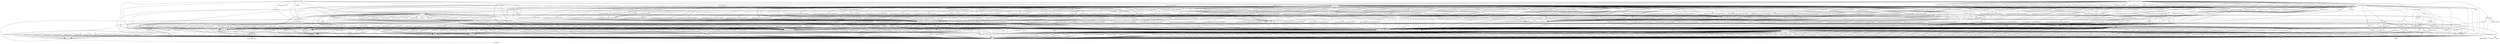 digraph depends {
    node [shape=plaintext]
"avahi-daemon" -> "base-files"
"avahi-daemon" -> "base-passwd"
"avahi-daemon" -> "libavahi-common3"
"avahi-daemon" -> "libavahi-core7"
"avahi-daemon" -> "libc6"
"avahi-daemon" -> "libcap2"
"avahi-daemon" -> "libdaemon0"
"avahi-daemon" -> "libdbus-1-3"
"avahi-daemon" -> "libexpat1"
"avahi-daemon" -> "libnss-mdns" [style=dotted]
"avahi-daemon" -> "resin-hostname"
"avahi-daemon" -> "shadow"
"balena-unique-key" -> "bash"
"balena-unique-key" -> "jq"
"balena-unique-key" -> "openssl-bin"
"balena-unique-key" -> "resin-vars"
"bash" -> "base-files"
"bash" -> "libc6"
"bash" -> "libtinfo5"
"bash" -> "update-alternatives-opkg"
"bindmount" -> "libc6"
"bindmount" -> "libgcc1"
"bindmount" -> "libstd-rs"
"bluez5" -> "libc6"
"bluez5" -> "libdbus-1-3"
"bluez5" -> "libell0"
"bluez5" -> "libglib-2.0-0"
"bluez5" -> "libjson-c4"
"bluez5" -> "libreadline8"
"bluez5" -> "libudev1"
"busybox" -> "busybox-udhcpc" [style=dotted]
"busybox" -> "libc6"
"busybox" -> "openssl"
"busybox" -> "update-alternatives-opkg"
"ca-certificates" -> "openssl-bin"
"ca-certificates" -> "os-helpers-logging"
"chronyc" -> "libc6"
"chronyc" -> "libedit0"
"chrony" -> "libc6"
"coreutils" -> "coreutils-stdbuf"
"coreutils" -> "libacl1"
"coreutils" -> "libattr1"
"coreutils" -> "libc6"
"coreutils" -> "libcap2"
"coreutils" -> "libgmp10"
"coreutils-stdbuf" -> "libc6"
"coreutils" -> "update-alternatives-opkg"
"curl" -> "libc6"
"curl" -> "libcurl4"
"dbus-1" -> "base-files"
"dbus-1" -> "base-passwd"
"dbus-1" -> "libc6"
"dbus-1" -> "libdbus-1-3"
"dbus-1" -> "libexpat1"
"dbus-1" -> "libsystemd0"
"dbus-1" -> "shadow"
"dnsmasq" -> "libc6"
"dnsmasq" -> "libdbus-1-3"
"dnsmasq" -> "update-alternatives-opkg"
"dropbear" -> "libc6"
"dropbear" -> "libpam"
"dropbear" -> "libpam-runtime"
"dropbear" -> "libz1"
"dropbear" -> "pam-plugin-deny"
"dropbear" -> "pam-plugin-permit"
"dropbear" -> "pam-plugin-unix"
"dropbear" -> "update-alternatives-opkg"
"e2fsprogs-e2fsck" -> "libblkid1"
"e2fsprogs-e2fsck" -> "libc6"
"e2fsprogs-e2fsck" -> "libcom-err2"
"e2fsprogs-e2fsck" -> "libe2p2"
"e2fsprogs-e2fsck" -> "libext2fs2"
"e2fsprogs-e2fsck" -> "libuuid1"
"e2fsprogs-tune2fs" -> "libblkid1"
"e2fsprogs-tune2fs" -> "libc6"
"e2fsprogs-tune2fs" -> "libcom-err2"
"e2fsprogs-tune2fs" -> "libe2p2"
"e2fsprogs-tune2fs" -> "libext2fs2"
"e2fsprogs-tune2fs" -> "libuuid1"
"e2fsprogs-tune2fs" -> "update-alternatives-opkg"
"firmware-imx-regulatory" -> "bash"
"firmware-imx-sdma" -> "bash"
"glibc-gconv-ibm437" -> "glibc-gconv"
"glibc-gconv-ibm437" -> "libc6"
"glibc-gconv-ibm850" -> "glibc-gconv"
"glibc-gconv-ibm850" -> "libc6"
"glibc-gconv-ibm851" -> "glibc-gconv"
"glibc-gconv-ibm851" -> "libc6"
"glibc-gconv-ibm852" -> "glibc-gconv"
"glibc-gconv-ibm852" -> "libc6"
"glibc-gconv-ibm855" -> "glibc-gconv"
"glibc-gconv-ibm855" -> "libc6"
"glibc-gconv-ibm857" -> "glibc-gconv"
"glibc-gconv-ibm857" -> "libc6"
"glibc-gconv-ibm860" -> "glibc-gconv"
"glibc-gconv-ibm860" -> "libc6"
"glibc-gconv-ibm861" -> "glibc-gconv"
"glibc-gconv-ibm861" -> "libc6"
"glibc-gconv-ibm862" -> "glibc-gconv"
"glibc-gconv-ibm862" -> "libc6"
"glibc-gconv-ibm863" -> "glibc-gconv"
"glibc-gconv-ibm863" -> "libc6"
"glibc-gconv-ibm865" -> "glibc-gconv"
"glibc-gconv-ibm865" -> "libc6"
"glibc-gconv-ibm866" -> "glibc-gconv"
"glibc-gconv-ibm866" -> "libc6"
"glibc-gconv-ibm869" -> "glibc-gconv"
"glibc-gconv-ibm869" -> "libc6"
"iptables" -> "iptables-modules" [style=dotted]
"iptables" -> "iptables-module-xt-standard"
"iptables" -> "kernel-module-ip6table-filter" [style=dotted]
"iptables" -> "kernel-module-ip6-tables" [style=dotted]
"iptables" -> "kernel-module-iptable-filter" [style=dotted]
"iptables" -> "kernel-module-iptable-nat" [style=dotted]
"iptables" -> "kernel-module-ip-tables" [style=dotted]
"iptables" -> "kernel-module-ipt-masquerade" [style=dotted]
"iptables" -> "kernel-module-nf-conntrack-ipv4" [style=dotted]
"iptables" -> "kernel-module-nf-conntrack" [style=dotted]
"iptables" -> "kernel-module-nf-defrag-ipv4" [style=dotted]
"iptables" -> "kernel-module-nf-nat" [style=dotted]
"iptables" -> "kernel-module-x-tables" [style=dotted]
"iptables" -> "libc6"
"iptables-module-ip6t-ah" -> "iptables"
"iptables-module-ip6t-ah" -> "libc6"
"iptables-module-ip6t-dnat" -> "iptables"
"iptables-module-ip6t-dnat" -> "libc6"
"iptables-module-ip6t-dnpt" -> "iptables"
"iptables-module-ip6t-dnpt" -> "libc6"
"iptables-module-ip6t-dst" -> "iptables"
"iptables-module-ip6t-dst" -> "libc6"
"iptables-module-ip6t-eui64" -> "iptables"
"iptables-module-ip6t-frag" -> "iptables"
"iptables-module-ip6t-frag" -> "libc6"
"iptables-module-ip6t-hbh" -> "iptables"
"iptables-module-ip6t-hbh" -> "libc6"
"iptables-module-ip6t-hl" -> "iptables"
"iptables-module-ip6t-hl" -> "libc6"
"iptables-module-ip6t-icmp6" -> "iptables"
"iptables-module-ip6t-icmp6" -> "libc6"
"iptables-module-ip6t-ipv6header" -> "iptables"
"iptables-module-ip6t-ipv6header" -> "libc6"
"iptables-module-ip6t-log" -> "iptables"
"iptables-module-ip6t-log" -> "libc6"
"iptables-module-ip6t-masquerade" -> "iptables"
"iptables-module-ip6t-masquerade" -> "libc6"
"iptables-module-ip6t-mh" -> "iptables"
"iptables-module-ip6t-mh" -> "libc6"
"iptables-module-ip6t-netmap" -> "iptables"
"iptables-module-ip6t-netmap" -> "libc6"
"iptables-module-ip6t-redirect" -> "iptables"
"iptables-module-ip6t-redirect" -> "libc6"
"iptables-module-ip6t-reject" -> "iptables"
"iptables-module-ip6t-reject" -> "libc6"
"iptables-module-ip6t-rt" -> "iptables"
"iptables-module-ip6t-rt" -> "libc6"
"iptables-module-ip6t-snat" -> "iptables"
"iptables-module-ip6t-snat" -> "libc6"
"iptables-module-ip6t-snpt" -> "iptables"
"iptables-module-ip6t-snpt" -> "libc6"
"iptables-module-ip6t-srh" -> "iptables"
"iptables-module-ip6t-srh" -> "libc6"
"iptables-module-ipt-ah" -> "iptables"
"iptables-module-ipt-ah" -> "libc6"
"iptables-module-ipt-clusterip" -> "iptables"
"iptables-module-ipt-clusterip" -> "libc6"
"iptables-module-ipt-dnat" -> "iptables"
"iptables-module-ipt-dnat" -> "libc6"
"iptables-module-ipt-ecn" -> "iptables"
"iptables-module-ipt-ecn" -> "libc6"
"iptables-module-ipt-icmp" -> "iptables"
"iptables-module-ipt-icmp" -> "libc6"
"iptables-module-ipt-log" -> "iptables"
"iptables-module-ipt-log" -> "libc6"
"iptables-module-ipt-masquerade" -> "iptables"
"iptables-module-ipt-masquerade" -> "libc6"
"iptables-module-ipt-netmap" -> "iptables"
"iptables-module-ipt-netmap" -> "libc6"
"iptables-module-ipt-realm" -> "iptables"
"iptables-module-ipt-realm" -> "libc6"
"iptables-module-ipt-redirect" -> "iptables"
"iptables-module-ipt-redirect" -> "libc6"
"iptables-module-ipt-reject" -> "iptables"
"iptables-module-ipt-reject" -> "libc6"
"iptables-module-ipt-snat" -> "iptables"
"iptables-module-ipt-snat" -> "libc6"
"iptables-module-ipt-ttl" -> "iptables"
"iptables-module-ipt-ttl" -> "libc6"
"iptables-module-ipt-ulog" -> "iptables"
"iptables-module-ipt-ulog" -> "libc6"
"iptables-modules" -> "iptables-module-ip6t-ah"
"iptables-modules" -> "iptables-module-ip6t-dnat"
"iptables-modules" -> "iptables-module-ip6t-dnpt"
"iptables-modules" -> "iptables-module-ip6t-dst"
"iptables-modules" -> "iptables-module-ip6t-eui64"
"iptables-modules" -> "iptables-module-ip6t-frag"
"iptables-modules" -> "iptables-module-ip6t-hbh"
"iptables-modules" -> "iptables-module-ip6t-hl"
"iptables-modules" -> "iptables-module-ip6t-icmp6"
"iptables-modules" -> "iptables-module-ip6t-ipv6header"
"iptables-modules" -> "iptables-module-ip6t-log"
"iptables-modules" -> "iptables-module-ip6t-masquerade"
"iptables-modules" -> "iptables-module-ip6t-mh"
"iptables-modules" -> "iptables-module-ip6t-netmap"
"iptables-modules" -> "iptables-module-ip6t-redirect"
"iptables-modules" -> "iptables-module-ip6t-reject"
"iptables-modules" -> "iptables-module-ip6t-rt"
"iptables-modules" -> "iptables-module-ip6t-snat"
"iptables-modules" -> "iptables-module-ip6t-snpt"
"iptables-modules" -> "iptables-module-ip6t-srh"
"iptables-modules" -> "iptables-module-ipt-ah"
"iptables-modules" -> "iptables-module-ipt-clusterip"
"iptables-modules" -> "iptables-module-ipt-dnat"
"iptables-modules" -> "iptables-module-ipt-ecn"
"iptables-modules" -> "iptables-module-ipt-icmp"
"iptables-modules" -> "iptables-module-ipt-log"
"iptables-modules" -> "iptables-module-ipt-masquerade"
"iptables-modules" -> "iptables-module-ipt-netmap"
"iptables-modules" -> "iptables-module-ipt-realm"
"iptables-modules" -> "iptables-module-ipt-redirect"
"iptables-modules" -> "iptables-module-ipt-reject"
"iptables-modules" -> "iptables-module-ipt-snat"
"iptables-modules" -> "iptables-module-ipt-ttl"
"iptables-modules" -> "iptables-module-ipt-ulog"
"iptables-modules" -> "iptables-module-xt-addrtype"
"iptables-modules" -> "iptables-module-xt-audit"
"iptables-modules" -> "iptables-module-xt-bpf"
"iptables-modules" -> "iptables-module-xt-cgroup"
"iptables-modules" -> "iptables-module-xt-checksum"
"iptables-modules" -> "iptables-module-xt-classify"
"iptables-modules" -> "iptables-module-xt-cluster"
"iptables-modules" -> "iptables-module-xt-comment"
"iptables-modules" -> "iptables-module-xt-connbytes"
"iptables-modules" -> "iptables-module-xt-connlimit"
"iptables-modules" -> "iptables-module-xt-connmark"
"iptables-modules" -> "iptables-module-xt-connsecmark"
"iptables-modules" -> "iptables-module-xt-conntrack"
"iptables-modules" -> "iptables-module-xt-cpu"
"iptables-modules" -> "iptables-module-xt-ct"
"iptables-modules" -> "iptables-module-xt-dccp"
"iptables-modules" -> "iptables-module-xt-devgroup"
"iptables-modules" -> "iptables-module-xt-dscp"
"iptables-modules" -> "iptables-module-xt-ecn"
"iptables-modules" -> "iptables-module-xt-esp"
"iptables-modules" -> "iptables-module-xt-hashlimit"
"iptables-modules" -> "iptables-module-xt-helper"
"iptables-modules" -> "iptables-module-xt-hmark"
"iptables-modules" -> "iptables-module-xt-idletimer"
"iptables-modules" -> "iptables-module-xt-ipcomp"
"iptables-modules" -> "iptables-module-xt-iprange"
"iptables-modules" -> "iptables-module-xt-ipvs"
"iptables-modules" -> "iptables-module-xt-led"
"iptables-modules" -> "iptables-module-xt-length"
"iptables-modules" -> "iptables-module-xt-limit"
"iptables-modules" -> "iptables-module-xt-mac"
"iptables-modules" -> "iptables-module-xt-mark"
"iptables-modules" -> "iptables-module-xt-multiport"
"iptables-modules" -> "iptables-module-xt-nfacct"
"iptables-modules" -> "iptables-module-xt-nflog"
"iptables-modules" -> "iptables-module-xt-nfqueue"
"iptables-modules" -> "iptables-module-xt-osf"
"iptables-modules" -> "iptables-module-xt-owner"
"iptables-modules" -> "iptables-module-xt-physdev"
"iptables-modules" -> "iptables-module-xt-pkttype"
"iptables-modules" -> "iptables-module-xt-policy"
"iptables-modules" -> "iptables-module-xt-quota"
"iptables-modules" -> "iptables-module-xt-rateest"
"iptables-modules" -> "iptables-module-xt-recent"
"iptables-modules" -> "iptables-module-xt-rpfilter"
"iptables-modules" -> "iptables-module-xt-sctp"
"iptables-modules" -> "iptables-module-xt-secmark"
"iptables-modules" -> "iptables-module-xt-set"
"iptables-modules" -> "iptables-module-xt-socket"
"iptables-modules" -> "iptables-module-xt-standard"
"iptables-modules" -> "iptables-module-xt-statistic"
"iptables-modules" -> "iptables-module-xt-string"
"iptables-modules" -> "iptables-module-xt-synproxy"
"iptables-modules" -> "iptables-module-xt-tcp"
"iptables-modules" -> "iptables-module-xt-tcpmss"
"iptables-modules" -> "iptables-module-xt-tcpoptstrip"
"iptables-modules" -> "iptables-module-xt-tee"
"iptables-modules" -> "iptables-module-xt-time"
"iptables-modules" -> "iptables-module-xt-tos"
"iptables-modules" -> "iptables-module-xt-tproxy"
"iptables-modules" -> "iptables-module-xt-trace"
"iptables-modules" -> "iptables-module-xt-u32"
"iptables-modules" -> "iptables-module-xt-udp"
"iptables-module-xt-addrtype" -> "iptables"
"iptables-module-xt-addrtype" -> "libc6"
"iptables-module-xt-audit" -> "iptables"
"iptables-module-xt-audit" -> "libc6"
"iptables-module-xt-bpf" -> "iptables"
"iptables-module-xt-bpf" -> "libc6"
"iptables-module-xt-cgroup" -> "iptables"
"iptables-module-xt-cgroup" -> "libc6"
"iptables-module-xt-checksum" -> "iptables"
"iptables-module-xt-checksum" -> "libc6"
"iptables-module-xt-classify" -> "iptables"
"iptables-module-xt-classify" -> "libc6"
"iptables-module-xt-cluster" -> "iptables"
"iptables-module-xt-cluster" -> "libc6"
"iptables-module-xt-comment" -> "iptables"
"iptables-module-xt-comment" -> "libc6"
"iptables-module-xt-connbytes" -> "iptables"
"iptables-module-xt-connbytes" -> "libc6"
"iptables-module-xt-connlimit" -> "iptables"
"iptables-module-xt-connlimit" -> "libc6"
"iptables-module-xt-connmark" -> "iptables"
"iptables-module-xt-connmark" -> "libc6"
"iptables-module-xt-connsecmark" -> "iptables"
"iptables-module-xt-connsecmark" -> "libc6"
"iptables-module-xt-conntrack" -> "iptables"
"iptables-module-xt-conntrack" -> "libc6"
"iptables-module-xt-cpu" -> "iptables"
"iptables-module-xt-cpu" -> "libc6"
"iptables-module-xt-ct" -> "iptables"
"iptables-module-xt-ct" -> "libc6"
"iptables-module-xt-dccp" -> "iptables"
"iptables-module-xt-dccp" -> "libc6"
"iptables-module-xt-devgroup" -> "iptables"
"iptables-module-xt-devgroup" -> "libc6"
"iptables-module-xt-dscp" -> "iptables"
"iptables-module-xt-dscp" -> "libc6"
"iptables-module-xt-ecn" -> "iptables"
"iptables-module-xt-ecn" -> "libc6"
"iptables-module-xt-esp" -> "iptables"
"iptables-module-xt-esp" -> "libc6"
"iptables-module-xt-hashlimit" -> "iptables"
"iptables-module-xt-hashlimit" -> "libc6"
"iptables-module-xt-helper" -> "iptables"
"iptables-module-xt-helper" -> "libc6"
"iptables-module-xt-hmark" -> "iptables"
"iptables-module-xt-hmark" -> "libc6"
"iptables-module-xt-idletimer" -> "iptables"
"iptables-module-xt-idletimer" -> "libc6"
"iptables-module-xt-ipcomp" -> "iptables"
"iptables-module-xt-ipcomp" -> "libc6"
"iptables-module-xt-iprange" -> "iptables"
"iptables-module-xt-iprange" -> "libc6"
"iptables-module-xt-ipvs" -> "iptables"
"iptables-module-xt-ipvs" -> "libc6"
"iptables-module-xt-led" -> "iptables"
"iptables-module-xt-led" -> "libc6"
"iptables-module-xt-length" -> "iptables"
"iptables-module-xt-length" -> "libc6"
"iptables-module-xt-limit" -> "iptables"
"iptables-module-xt-limit" -> "libc6"
"iptables-module-xt-mac" -> "iptables"
"iptables-module-xt-mac" -> "libc6"
"iptables-module-xt-mark" -> "iptables"
"iptables-module-xt-mark" -> "libc6"
"iptables-module-xt-multiport" -> "iptables"
"iptables-module-xt-multiport" -> "libc6"
"iptables-module-xt-nfacct" -> "iptables"
"iptables-module-xt-nfacct" -> "libc6"
"iptables-module-xt-nflog" -> "iptables"
"iptables-module-xt-nflog" -> "libc6"
"iptables-module-xt-nfqueue" -> "iptables"
"iptables-module-xt-nfqueue" -> "libc6"
"iptables-module-xt-osf" -> "iptables"
"iptables-module-xt-osf" -> "libc6"
"iptables-module-xt-owner" -> "iptables"
"iptables-module-xt-owner" -> "libc6"
"iptables-module-xt-physdev" -> "iptables"
"iptables-module-xt-physdev" -> "libc6"
"iptables-module-xt-pkttype" -> "iptables"
"iptables-module-xt-pkttype" -> "libc6"
"iptables-module-xt-policy" -> "iptables"
"iptables-module-xt-policy" -> "libc6"
"iptables-module-xt-quota" -> "iptables"
"iptables-module-xt-quota" -> "libc6"
"iptables-module-xt-rateest" -> "iptables"
"iptables-module-xt-rateest" -> "libc6"
"iptables-module-xt-recent" -> "iptables"
"iptables-module-xt-recent" -> "libc6"
"iptables-module-xt-rpfilter" -> "iptables"
"iptables-module-xt-rpfilter" -> "libc6"
"iptables-module-xt-sctp" -> "iptables"
"iptables-module-xt-sctp" -> "libc6"
"iptables-module-xt-secmark" -> "iptables"
"iptables-module-xt-secmark" -> "libc6"
"iptables-module-xt-set" -> "iptables"
"iptables-module-xt-set" -> "libc6"
"iptables-module-xt-socket" -> "iptables"
"iptables-module-xt-socket" -> "libc6"
"iptables-module-xt-standard" -> "iptables"
"iptables-module-xt-standard" -> "libc6"
"iptables-module-xt-statistic" -> "iptables"
"iptables-module-xt-statistic" -> "libc6"
"iptables-module-xt-string" -> "iptables"
"iptables-module-xt-string" -> "libc6"
"iptables-module-xt-synproxy" -> "iptables"
"iptables-module-xt-synproxy" -> "libc6"
"iptables-module-xt-tcp" -> "iptables"
"iptables-module-xt-tcp" -> "libc6"
"iptables-module-xt-tcpmss" -> "iptables"
"iptables-module-xt-tcpmss" -> "libc6"
"iptables-module-xt-tcpoptstrip" -> "iptables"
"iptables-module-xt-tcpoptstrip" -> "libc6"
"iptables-module-xt-tee" -> "iptables"
"iptables-module-xt-tee" -> "libc6"
"iptables-module-xt-time" -> "iptables"
"iptables-module-xt-time" -> "libc6"
"iptables-module-xt-tos" -> "iptables"
"iptables-module-xt-tos" -> "libc6"
"iptables-module-xt-tproxy" -> "iptables"
"iptables-module-xt-tproxy" -> "libc6"
"iptables-module-xt-trace" -> "iptables"
"iptables-module-xt-u32" -> "iptables"
"iptables-module-xt-u32" -> "libc6"
"iptables-module-xt-udp" -> "iptables"
"iptables-module-xt-udp" -> "libc6"
"iw" -> "libc6"
"iw" -> "libnl-3-200"
"iw" -> "libnl-genl-3-200"
"jq" -> "libc6"
"jq" -> "libonig5"
"kbd" -> "libc6"
"kbd" -> "libpam"
"kbd" -> "update-alternatives-opkg"
"kernel-module-ad5446-5.4.84-dey+gb097888f317d" -> "kernel-5.4.84-dey+gb097888f317d"
"kernel-module-asix-5.4.84-dey+gb097888f317d" -> "kernel-5.4.84-dey+gb097888f317d"
"kernel-module-asix-5.4.84-dey+gb097888f317d" -> "kernel-module-usbnet-5.4.84-dey+gb097888f317d"
"kernel-module-ax88179-178a-5.4.84-dey+gb097888f317d" -> "kernel-5.4.84-dey+gb097888f317d"
"kernel-module-ax88179-178a-5.4.84-dey+gb097888f317d" -> "kernel-module-usbnet-5.4.84-dey+gb097888f317d"
"kernel-module-brcmfmac-5.4.84-dey+gb097888f317d" -> "kernel-5.4.84-dey+gb097888f317d"
"kernel-module-brcmfmac-5.4.84-dey+gb097888f317d" -> "kernel-module-brcmutil-5.4.84-dey+gb097888f317d"
"kernel-module-brcmfmac-5.4.84-dey+gb097888f317d" -> "kernel-module-cfg80211-5.4.84-dey+gb097888f317d"
"kernel-module-brcmutil-5.4.84-dey+gb097888f317d" -> "kernel-5.4.84-dey+gb097888f317d"
"kernel-module-br-netfilter-5.4.84-dey+gb097888f317d" -> "kernel-5.4.84-dey+gb097888f317d"
"kernel-module-btdigi-5.4.84-dey+gb097888f317d" -> "kernel-5.4.84-dey+gb097888f317d"
"kernel-module-cdc-acm-5.4.84-dey+gb097888f317d" -> "kernel-5.4.84-dey+gb097888f317d"
"kernel-module-cdc-ether-5.4.84-dey+gb097888f317d" -> "kernel-5.4.84-dey+gb097888f317d"
"kernel-module-cdc-ether-5.4.84-dey+gb097888f317d" -> "kernel-module-usbnet-5.4.84-dey+gb097888f317d"
"kernel-module-cdc-mbim-5.4.84-dey+gb097888f317d" -> "kernel-5.4.84-dey+gb097888f317d"
"kernel-module-cdc-mbim-5.4.84-dey+gb097888f317d" -> "kernel-module-cdc-ncm-5.4.84-dey+gb097888f317d"
"kernel-module-cdc-mbim-5.4.84-dey+gb097888f317d" -> "kernel-module-cdc-wdm-5.4.84-dey+gb097888f317d"
"kernel-module-cdc-mbim-5.4.84-dey+gb097888f317d" -> "kernel-module-usbnet-5.4.84-dey+gb097888f317d"
"kernel-module-cdc-ncm-5.4.84-dey+gb097888f317d" -> "kernel-5.4.84-dey+gb097888f317d"
"kernel-module-cdc-ncm-5.4.84-dey+gb097888f317d" -> "kernel-module-usbnet-5.4.84-dey+gb097888f317d"
"kernel-module-cdc-subset-5.4.84-dey+gb097888f317d" -> "kernel-5.4.84-dey+gb097888f317d"
"kernel-module-cdc-subset-5.4.84-dey+gb097888f317d" -> "kernel-module-usbnet-5.4.84-dey+gb097888f317d"
"kernel-module-cdc-wdm-5.4.84-dey+gb097888f317d" -> "kernel-5.4.84-dey+gb097888f317d"
"kernel-module-cfg80211-5.4.84-dey+gb097888f317d" -> "kernel-5.4.84-dey+gb097888f317d"
"kernel-module-ch341-5.4.84-dey+gb097888f317d" -> "kernel-5.4.84-dey+gb097888f317d"
"kernel-module-cp210x-5.4.84-dey+gb097888f317d" -> "kernel-5.4.84-dey+gb097888f317d"
"kernel-module-cppc-cpufreq-5.4.84-dey+gb097888f317d" -> "kernel-5.4.84-dey+gb097888f317d"
"kernel-module-crct10dif-ce-5.4.84-dey+gb097888f317d" -> "kernel-5.4.84-dey+gb097888f317d"
"kernel-module-cuse-5.4.84-dey+gb097888f317d" -> "kernel-5.4.84-dey+gb097888f317d"
"kernel-module-cuse-5.4.84-dey+gb097888f317d" -> "kernel-module-fuse-5.4.84-dey+gb097888f317d"
"kernel-module-dm9601-5.4.84-dey+gb097888f317d" -> "kernel-5.4.84-dey+gb097888f317d"
"kernel-module-dm9601-5.4.84-dey+gb097888f317d" -> "kernel-module-usbnet-5.4.84-dey+gb097888f317d"
"kernel-module-dummy-5.4.84-dey+gb097888f317d" -> "kernel-5.4.84-dey+gb097888f317d"
"kernel-module-ftdi-sio-5.4.84-dey+gb097888f317d" -> "kernel-5.4.84-dey+gb097888f317d"
"kernel-module-fuse-5.4.84-dey+gb097888f317d" -> "kernel-5.4.84-dey+gb097888f317d"
"kernel-module-g-cdc-5.4.84-dey+gb097888f317d" -> "kernel-5.4.84-dey+gb097888f317d"
"kernel-module-g-ether-5.4.84-dey+gb097888f317d" -> "kernel-5.4.84-dey+gb097888f317d"
"kernel-module-g-mass-storage-5.4.84-dey+gb097888f317d" -> "kernel-5.4.84-dey+gb097888f317d"
"kernel-module-g-ncm-5.4.84-dey+gb097888f317d" -> "kernel-5.4.84-dey+gb097888f317d"
"kernel-module-governor-simpleondemand-5.4.84-dey+gb097888f317d" -> "kernel-5.4.84-dey+gb097888f317d"
"kernel-module-gpu-sched-5.4.84-dey+gb097888f317d" -> "kernel-5.4.84-dey+gb097888f317d"
"kernel-module-g-serial-5.4.84-dey+gb097888f317d" -> "kernel-5.4.84-dey+gb097888f317d"
"kernel-module-gspca-main-5.4.84-dey+gb097888f317d" -> "kernel-5.4.84-dey+gb097888f317d"
"kernel-module-g-zero-5.4.84-dey+gb097888f317d" -> "kernel-5.4.84-dey+gb097888f317d"
"kernel-module-hfs-5.4.84-dey+gb097888f317d" -> "kernel-5.4.84-dey+gb097888f317d"
"kernel-module-hfsplus-5.4.84-dey+gb097888f317d" -> "kernel-5.4.84-dey+gb097888f317d"
"kernel-module-hid-multitouch-5.4.84-dey+gb097888f317d" -> "kernel-5.4.84-dey+gb097888f317d"
"kernel-module-hostap-5.4.84-dey+gb097888f317d" -> "kernel-5.4.84-dey+gb097888f317d"
"kernel-module-hostap-5.4.84-dey+gb097888f317d" -> "kernel-module-lib80211-5.4.84-dey+gb097888f317d"
"kernel-module-ip6table-filter-5.4.84-dey+gb097888f317d" -> "kernel-5.4.84-dey+gb097888f317d"
"kernel-module-ip6table-filter-5.4.84-dey+gb097888f317d" -> "kernel-module-ip6-tables-5.4.84-dey+gb097888f317d"
"kernel-module-ip6table-nat-5.4.84-dey+gb097888f317d" -> "kernel-5.4.84-dey+gb097888f317d"
"kernel-module-ip6table-nat-5.4.84-dey+gb097888f317d" -> "kernel-module-ip6-tables-5.4.84-dey+gb097888f317d"
"kernel-module-ip6-tables-5.4.84-dey+gb097888f317d" -> "kernel-5.4.84-dey+gb097888f317d"
"kernel-module-ip6t-reject-5.4.84-dey+gb097888f317d" -> "kernel-5.4.84-dey+gb097888f317d"
"kernel-module-ip6t-reject-5.4.84-dey+gb097888f317d" -> "kernel-module-nf-reject-ipv6-5.4.84-dey+gb097888f317d"
"kernel-module-ip6-udp-tunnel-5.4.84-dey+gb097888f317d" -> "kernel-5.4.84-dey+gb097888f317d"
"kernel-module-ip-set-5.4.84-dey+gb097888f317d" -> "kernel-5.4.84-dey+gb097888f317d"
"kernel-module-ip-set-5.4.84-dey+gb097888f317d" -> "kernel-module-nfnetlink-5.4.84-dey+gb097888f317d"
"kernel-module-ip-set-bitmap-ip-5.4.84-dey+gb097888f317d" -> "kernel-5.4.84-dey+gb097888f317d"
"kernel-module-ip-set-bitmap-ip-5.4.84-dey+gb097888f317d" -> "kernel-module-ip-set-5.4.84-dey+gb097888f317d"
"kernel-module-ip-set-bitmap-ipmac-5.4.84-dey+gb097888f317d" -> "kernel-5.4.84-dey+gb097888f317d"
"kernel-module-ip-set-bitmap-ipmac-5.4.84-dey+gb097888f317d" -> "kernel-module-ip-set-5.4.84-dey+gb097888f317d"
"kernel-module-ip-set-bitmap-port-5.4.84-dey+gb097888f317d" -> "kernel-5.4.84-dey+gb097888f317d"
"kernel-module-ip-set-bitmap-port-5.4.84-dey+gb097888f317d" -> "kernel-module-ip-set-5.4.84-dey+gb097888f317d"
"kernel-module-ip-set-hash-ip-5.4.84-dey+gb097888f317d" -> "kernel-5.4.84-dey+gb097888f317d"
"kernel-module-ip-set-hash-ip-5.4.84-dey+gb097888f317d" -> "kernel-module-ip-set-5.4.84-dey+gb097888f317d"
"kernel-module-ip-set-hash-ipport-5.4.84-dey+gb097888f317d" -> "kernel-5.4.84-dey+gb097888f317d"
"kernel-module-ip-set-hash-ipport-5.4.84-dey+gb097888f317d" -> "kernel-module-ip-set-5.4.84-dey+gb097888f317d"
"kernel-module-ip-set-hash-ipportip-5.4.84-dey+gb097888f317d" -> "kernel-5.4.84-dey+gb097888f317d"
"kernel-module-ip-set-hash-ipportip-5.4.84-dey+gb097888f317d" -> "kernel-module-ip-set-5.4.84-dey+gb097888f317d"
"kernel-module-ip-set-hash-ipportnet-5.4.84-dey+gb097888f317d" -> "kernel-5.4.84-dey+gb097888f317d"
"kernel-module-ip-set-hash-ipportnet-5.4.84-dey+gb097888f317d" -> "kernel-module-ip-set-5.4.84-dey+gb097888f317d"
"kernel-module-ip-set-hash-net-5.4.84-dey+gb097888f317d" -> "kernel-5.4.84-dey+gb097888f317d"
"kernel-module-ip-set-hash-net-5.4.84-dey+gb097888f317d" -> "kernel-module-ip-set-5.4.84-dey+gb097888f317d"
"kernel-module-ip-set-hash-netiface-5.4.84-dey+gb097888f317d" -> "kernel-5.4.84-dey+gb097888f317d"
"kernel-module-ip-set-hash-netiface-5.4.84-dey+gb097888f317d" -> "kernel-module-ip-set-5.4.84-dey+gb097888f317d"
"kernel-module-ip-set-hash-netport-5.4.84-dey+gb097888f317d" -> "kernel-5.4.84-dey+gb097888f317d"
"kernel-module-ip-set-hash-netport-5.4.84-dey+gb097888f317d" -> "kernel-module-ip-set-5.4.84-dey+gb097888f317d"
"kernel-module-ip-set-list-set-5.4.84-dey+gb097888f317d" -> "kernel-5.4.84-dey+gb097888f317d"
"kernel-module-ip-set-list-set-5.4.84-dey+gb097888f317d" -> "kernel-module-ip-set-5.4.84-dey+gb097888f317d"
"kernel-module-ipt-reject-5.4.84-dey+gb097888f317d" -> "kernel-5.4.84-dey+gb097888f317d"
"kernel-module-ipt-reject-5.4.84-dey+gb097888f317d" -> "kernel-module-nf-reject-ipv4-5.4.84-dey+gb097888f317d"
"kernel-module-ip-tunnel-5.4.84-dey+gb097888f317d" -> "kernel-5.4.84-dey+gb097888f317d"
"kernel-module-lan78xx-5.4.84-dey+gb097888f317d" -> "kernel-5.4.84-dey+gb097888f317d"
"kernel-module-lib80211-5.4.84-dey+gb097888f317d" -> "kernel-5.4.84-dey+gb097888f317d"
"kernel-module-lib80211-crypt-ccmp-5.4.84-dey+gb097888f317d" -> "kernel-5.4.84-dey+gb097888f317d"
"kernel-module-lib80211-crypt-ccmp-5.4.84-dey+gb097888f317d" -> "kernel-module-lib80211-5.4.84-dey+gb097888f317d"
"kernel-module-lib80211-crypt-tkip-5.4.84-dey+gb097888f317d" -> "kernel-5.4.84-dey+gb097888f317d"
"kernel-module-lib80211-crypt-tkip-5.4.84-dey+gb097888f317d" -> "kernel-module-lib80211-5.4.84-dey+gb097888f317d"
"kernel-module-lib80211-crypt-wep-5.4.84-dey+gb097888f317d" -> "kernel-5.4.84-dey+gb097888f317d"
"kernel-module-lib80211-crypt-wep-5.4.84-dey+gb097888f317d" -> "kernel-module-lib80211-5.4.84-dey+gb097888f317d"
"kernel-module-lima-5.4.84-dey+gb097888f317d" -> "kernel-5.4.84-dey+gb097888f317d"
"kernel-module-lima-5.4.84-dey+gb097888f317d" -> "kernel-module-gpu-sched-5.4.84-dey+gb097888f317d"
"kernel-module-mac80211-5.4.84-dey+gb097888f317d" -> "kernel-5.4.84-dey+gb097888f317d"
"kernel-module-mac80211-5.4.84-dey+gb097888f317d" -> "kernel-module-cfg80211-5.4.84-dey+gb097888f317d"
"kernel-module-mcp25xxfd-5.4.84-dey+gb097888f317d" -> "kernel-5.4.84-dey+gb097888f317d"
"kernel-module-mcs7830-5.4.84-dey+gb097888f317d" -> "kernel-5.4.84-dey+gb097888f317d"
"kernel-module-mcs7830-5.4.84-dey+gb097888f317d" -> "kernel-module-usbnet-5.4.84-dey+gb097888f317d"
"kernel-module-microchip-5.4.84-dey+gb097888f317d" -> "kernel-5.4.84-dey+gb097888f317d"
"kernel-module-mlx4-core-5.4.84-dey+gb097888f317d" -> "kernel-5.4.84-dey+gb097888f317d"
"kernel-module-mlx4-en-5.4.84-dey+gb097888f317d" -> "kernel-5.4.84-dey+gb097888f317d"
"kernel-module-mlx4-en-5.4.84-dey+gb097888f317d" -> "kernel-module-mlx4-core-5.4.84-dey+gb097888f317d"
"kernel-module-mlx5-core-5.4.84-dey+gb097888f317d" -> "kernel-5.4.84-dey+gb097888f317d"
"kernel-module-mlx5-core-5.4.84-dey+gb097888f317d" -> "kernel-module-mlxfw-5.4.84-dey+gb097888f317d"
"kernel-module-mlxfw-5.4.84-dey+gb097888f317d" -> "kernel-5.4.84-dey+gb097888f317d"
"kernel-module-mxc-jpeg-encdec-5.4.84-dey+gb097888f317d" -> "kernel-5.4.84-dey+gb097888f317d"
"kernel-module-nbd-5.4.84-dey+gb097888f317d" -> "kernel-5.4.84-dey+gb097888f317d"
"kernel-module-net1080-5.4.84-dey+gb097888f317d" -> "kernel-5.4.84-dey+gb097888f317d"
"kernel-module-net1080-5.4.84-dey+gb097888f317d" -> "kernel-module-usbnet-5.4.84-dey+gb097888f317d"
"kernel-module-nf-conncount-5.4.84-dey+gb097888f317d" -> "kernel-5.4.84-dey+gb097888f317d"
"kernel-module-nf-dup-ipv4-5.4.84-dey+gb097888f317d" -> "kernel-5.4.84-dey+gb097888f317d"
"kernel-module-nf-dup-ipv6-5.4.84-dey+gb097888f317d" -> "kernel-5.4.84-dey+gb097888f317d"
"kernel-module-nf-dup-netdev-5.4.84-dey+gb097888f317d" -> "kernel-5.4.84-dey+gb097888f317d"
"kernel-module-nf-log-common-5.4.84-dey+gb097888f317d" -> "kernel-5.4.84-dey+gb097888f317d"
"kernel-module-nf-log-ipv4-5.4.84-dey+gb097888f317d" -> "kernel-5.4.84-dey+gb097888f317d"
"kernel-module-nf-log-ipv4-5.4.84-dey+gb097888f317d" -> "kernel-module-nf-log-common-5.4.84-dey+gb097888f317d"
"kernel-module-nf-log-ipv6-5.4.84-dey+gb097888f317d" -> "kernel-5.4.84-dey+gb097888f317d"
"kernel-module-nf-log-ipv6-5.4.84-dey+gb097888f317d" -> "kernel-module-nf-log-common-5.4.84-dey+gb097888f317d"
"kernel-module-nfnetlink-5.4.84-dey+gb097888f317d" -> "kernel-5.4.84-dey+gb097888f317d"
"kernel-module-nfnetlink-osf-5.4.84-dey+gb097888f317d" -> "kernel-5.4.84-dey+gb097888f317d"
"kernel-module-nfnetlink-osf-5.4.84-dey+gb097888f317d" -> "kernel-module-nfnetlink-5.4.84-dey+gb097888f317d"
"kernel-module-nf-reject-ipv4-5.4.84-dey+gb097888f317d" -> "kernel-5.4.84-dey+gb097888f317d"
"kernel-module-nf-reject-ipv6-5.4.84-dey+gb097888f317d" -> "kernel-5.4.84-dey+gb097888f317d"
"kernel-module-nfs-layout-flexfiles-5.4.84-dey+gb097888f317d" -> "kernel-5.4.84-dey+gb097888f317d"
"kernel-module-nf-socket-ipv4-5.4.84-dey+gb097888f317d" -> "kernel-5.4.84-dey+gb097888f317d"
"kernel-module-nf-socket-ipv6-5.4.84-dey+gb097888f317d" -> "kernel-5.4.84-dey+gb097888f317d"
"kernel-module-nf-tables-5.4.84-dey+gb097888f317d" -> "kernel-5.4.84-dey+gb097888f317d"
"kernel-module-nf-tables-5.4.84-dey+gb097888f317d" -> "kernel-module-nfnetlink-5.4.84-dey+gb097888f317d"
"kernel-module-nf-tables-set-5.4.84-dey+gb097888f317d" -> "kernel-5.4.84-dey+gb097888f317d"
"kernel-module-nf-tables-set-5.4.84-dey+gb097888f317d" -> "kernel-module-nf-tables-5.4.84-dey+gb097888f317d"
"kernel-module-nft-chain-nat-5.4.84-dey+gb097888f317d" -> "kernel-5.4.84-dey+gb097888f317d"
"kernel-module-nft-chain-nat-5.4.84-dey+gb097888f317d" -> "kernel-module-nf-tables-5.4.84-dey+gb097888f317d"
"kernel-module-nft-compat-5.4.84-dey+gb097888f317d" -> "kernel-5.4.84-dey+gb097888f317d"
"kernel-module-nft-compat-5.4.84-dey+gb097888f317d" -> "kernel-module-nfnetlink-5.4.84-dey+gb097888f317d"
"kernel-module-nft-compat-5.4.84-dey+gb097888f317d" -> "kernel-module-nf-tables-5.4.84-dey+gb097888f317d"
"kernel-module-nft-connlimit-5.4.84-dey+gb097888f317d" -> "kernel-5.4.84-dey+gb097888f317d"
"kernel-module-nft-connlimit-5.4.84-dey+gb097888f317d" -> "kernel-module-nf-conncount-5.4.84-dey+gb097888f317d"
"kernel-module-nft-connlimit-5.4.84-dey+gb097888f317d" -> "kernel-module-nf-tables-5.4.84-dey+gb097888f317d"
"kernel-module-nft-counter-5.4.84-dey+gb097888f317d" -> "kernel-5.4.84-dey+gb097888f317d"
"kernel-module-nft-counter-5.4.84-dey+gb097888f317d" -> "kernel-module-nf-tables-5.4.84-dey+gb097888f317d"
"kernel-module-nft-ct-5.4.84-dey+gb097888f317d" -> "kernel-5.4.84-dey+gb097888f317d"
"kernel-module-nft-ct-5.4.84-dey+gb097888f317d" -> "kernel-module-nf-tables-5.4.84-dey+gb097888f317d"
"kernel-module-nft-dup-ipv4-5.4.84-dey+gb097888f317d" -> "kernel-5.4.84-dey+gb097888f317d"
"kernel-module-nft-dup-ipv4-5.4.84-dey+gb097888f317d" -> "kernel-module-nf-dup-ipv4-5.4.84-dey+gb097888f317d"
"kernel-module-nft-dup-ipv4-5.4.84-dey+gb097888f317d" -> "kernel-module-nf-tables-5.4.84-dey+gb097888f317d"
"kernel-module-nft-dup-ipv6-5.4.84-dey+gb097888f317d" -> "kernel-5.4.84-dey+gb097888f317d"
"kernel-module-nft-dup-ipv6-5.4.84-dey+gb097888f317d" -> "kernel-module-nf-dup-ipv6-5.4.84-dey+gb097888f317d"
"kernel-module-nft-dup-ipv6-5.4.84-dey+gb097888f317d" -> "kernel-module-nf-tables-5.4.84-dey+gb097888f317d"
"kernel-module-nft-dup-netdev-5.4.84-dey+gb097888f317d" -> "kernel-5.4.84-dey+gb097888f317d"
"kernel-module-nft-dup-netdev-5.4.84-dey+gb097888f317d" -> "kernel-module-nf-dup-netdev-5.4.84-dey+gb097888f317d"
"kernel-module-nft-dup-netdev-5.4.84-dey+gb097888f317d" -> "kernel-module-nf-tables-5.4.84-dey+gb097888f317d"
"kernel-module-nft-fib-5.4.84-dey+gb097888f317d" -> "kernel-5.4.84-dey+gb097888f317d"
"kernel-module-nft-fib-5.4.84-dey+gb097888f317d" -> "kernel-module-nf-tables-5.4.84-dey+gb097888f317d"
"kernel-module-nft-fib-inet-5.4.84-dey+gb097888f317d" -> "kernel-5.4.84-dey+gb097888f317d"
"kernel-module-nft-fib-inet-5.4.84-dey+gb097888f317d" -> "kernel-module-nf-tables-5.4.84-dey+gb097888f317d"
"kernel-module-nft-fib-inet-5.4.84-dey+gb097888f317d" -> "kernel-module-nft-fib-5.4.84-dey+gb097888f317d"
"kernel-module-nft-fib-inet-5.4.84-dey+gb097888f317d" -> "kernel-module-nft-fib-ipv4-5.4.84-dey+gb097888f317d"
"kernel-module-nft-fib-inet-5.4.84-dey+gb097888f317d" -> "kernel-module-nft-fib-ipv6-5.4.84-dey+gb097888f317d"
"kernel-module-nft-fib-ipv4-5.4.84-dey+gb097888f317d" -> "kernel-5.4.84-dey+gb097888f317d"
"kernel-module-nft-fib-ipv4-5.4.84-dey+gb097888f317d" -> "kernel-module-nf-tables-5.4.84-dey+gb097888f317d"
"kernel-module-nft-fib-ipv4-5.4.84-dey+gb097888f317d" -> "kernel-module-nft-fib-5.4.84-dey+gb097888f317d"
"kernel-module-nft-fib-ipv6-5.4.84-dey+gb097888f317d" -> "kernel-5.4.84-dey+gb097888f317d"
"kernel-module-nft-fib-ipv6-5.4.84-dey+gb097888f317d" -> "kernel-module-nf-tables-5.4.84-dey+gb097888f317d"
"kernel-module-nft-fib-ipv6-5.4.84-dey+gb097888f317d" -> "kernel-module-nft-fib-5.4.84-dey+gb097888f317d"
"kernel-module-nft-fib-netdev-5.4.84-dey+gb097888f317d" -> "kernel-5.4.84-dey+gb097888f317d"
"kernel-module-nft-fib-netdev-5.4.84-dey+gb097888f317d" -> "kernel-module-nf-tables-5.4.84-dey+gb097888f317d"
"kernel-module-nft-fib-netdev-5.4.84-dey+gb097888f317d" -> "kernel-module-nft-fib-5.4.84-dey+gb097888f317d"
"kernel-module-nft-fib-netdev-5.4.84-dey+gb097888f317d" -> "kernel-module-nft-fib-ipv4-5.4.84-dey+gb097888f317d"
"kernel-module-nft-fib-netdev-5.4.84-dey+gb097888f317d" -> "kernel-module-nft-fib-ipv6-5.4.84-dey+gb097888f317d"
"kernel-module-nft-fwd-netdev-5.4.84-dey+gb097888f317d" -> "kernel-5.4.84-dey+gb097888f317d"
"kernel-module-nft-fwd-netdev-5.4.84-dey+gb097888f317d" -> "kernel-module-nf-dup-netdev-5.4.84-dey+gb097888f317d"
"kernel-module-nft-fwd-netdev-5.4.84-dey+gb097888f317d" -> "kernel-module-nf-tables-5.4.84-dey+gb097888f317d"
"kernel-module-nft-hash-5.4.84-dey+gb097888f317d" -> "kernel-5.4.84-dey+gb097888f317d"
"kernel-module-nft-hash-5.4.84-dey+gb097888f317d" -> "kernel-module-nf-tables-5.4.84-dey+gb097888f317d"
"kernel-module-nft-limit-5.4.84-dey+gb097888f317d" -> "kernel-5.4.84-dey+gb097888f317d"
"kernel-module-nft-limit-5.4.84-dey+gb097888f317d" -> "kernel-module-nf-tables-5.4.84-dey+gb097888f317d"
"kernel-module-nft-log-5.4.84-dey+gb097888f317d" -> "kernel-5.4.84-dey+gb097888f317d"
"kernel-module-nft-log-5.4.84-dey+gb097888f317d" -> "kernel-module-nf-tables-5.4.84-dey+gb097888f317d"
"kernel-module-nft-masq-5.4.84-dey+gb097888f317d" -> "kernel-5.4.84-dey+gb097888f317d"
"kernel-module-nft-masq-5.4.84-dey+gb097888f317d" -> "kernel-module-nf-tables-5.4.84-dey+gb097888f317d"
"kernel-module-nft-nat-5.4.84-dey+gb097888f317d" -> "kernel-5.4.84-dey+gb097888f317d"
"kernel-module-nft-nat-5.4.84-dey+gb097888f317d" -> "kernel-module-nf-tables-5.4.84-dey+gb097888f317d"
"kernel-module-nft-numgen-5.4.84-dey+gb097888f317d" -> "kernel-5.4.84-dey+gb097888f317d"
"kernel-module-nft-numgen-5.4.84-dey+gb097888f317d" -> "kernel-module-nf-tables-5.4.84-dey+gb097888f317d"
"kernel-module-nft-objref-5.4.84-dey+gb097888f317d" -> "kernel-5.4.84-dey+gb097888f317d"
"kernel-module-nft-objref-5.4.84-dey+gb097888f317d" -> "kernel-module-nf-tables-5.4.84-dey+gb097888f317d"
"kernel-module-nft-osf-5.4.84-dey+gb097888f317d" -> "kernel-5.4.84-dey+gb097888f317d"
"kernel-module-nft-osf-5.4.84-dey+gb097888f317d" -> "kernel-module-nfnetlink-osf-5.4.84-dey+gb097888f317d"
"kernel-module-nft-osf-5.4.84-dey+gb097888f317d" -> "kernel-module-nf-tables-5.4.84-dey+gb097888f317d"
"kernel-module-nf-tproxy-ipv4-5.4.84-dey+gb097888f317d" -> "kernel-5.4.84-dey+gb097888f317d"
"kernel-module-nf-tproxy-ipv6-5.4.84-dey+gb097888f317d" -> "kernel-5.4.84-dey+gb097888f317d"
"kernel-module-nft-quota-5.4.84-dey+gb097888f317d" -> "kernel-5.4.84-dey+gb097888f317d"
"kernel-module-nft-quota-5.4.84-dey+gb097888f317d" -> "kernel-module-nf-tables-5.4.84-dey+gb097888f317d"
"kernel-module-nft-redir-5.4.84-dey+gb097888f317d" -> "kernel-5.4.84-dey+gb097888f317d"
"kernel-module-nft-redir-5.4.84-dey+gb097888f317d" -> "kernel-module-nf-tables-5.4.84-dey+gb097888f317d"
"kernel-module-nft-reject-5.4.84-dey+gb097888f317d" -> "kernel-5.4.84-dey+gb097888f317d"
"kernel-module-nft-reject-5.4.84-dey+gb097888f317d" -> "kernel-module-nf-tables-5.4.84-dey+gb097888f317d"
"kernel-module-nft-reject-inet-5.4.84-dey+gb097888f317d" -> "kernel-5.4.84-dey+gb097888f317d"
"kernel-module-nft-reject-inet-5.4.84-dey+gb097888f317d" -> "kernel-module-nf-reject-ipv4-5.4.84-dey+gb097888f317d"
"kernel-module-nft-reject-inet-5.4.84-dey+gb097888f317d" -> "kernel-module-nf-reject-ipv6-5.4.84-dey+gb097888f317d"
"kernel-module-nft-reject-inet-5.4.84-dey+gb097888f317d" -> "kernel-module-nf-tables-5.4.84-dey+gb097888f317d"
"kernel-module-nft-reject-inet-5.4.84-dey+gb097888f317d" -> "kernel-module-nft-reject-5.4.84-dey+gb097888f317d"
"kernel-module-nft-reject-ipv4-5.4.84-dey+gb097888f317d" -> "kernel-5.4.84-dey+gb097888f317d"
"kernel-module-nft-reject-ipv4-5.4.84-dey+gb097888f317d" -> "kernel-module-nf-reject-ipv4-5.4.84-dey+gb097888f317d"
"kernel-module-nft-reject-ipv4-5.4.84-dey+gb097888f317d" -> "kernel-module-nf-tables-5.4.84-dey+gb097888f317d"
"kernel-module-nft-reject-ipv4-5.4.84-dey+gb097888f317d" -> "kernel-module-nft-reject-5.4.84-dey+gb097888f317d"
"kernel-module-nft-reject-ipv6-5.4.84-dey+gb097888f317d" -> "kernel-5.4.84-dey+gb097888f317d"
"kernel-module-nft-reject-ipv6-5.4.84-dey+gb097888f317d" -> "kernel-module-nf-reject-ipv6-5.4.84-dey+gb097888f317d"
"kernel-module-nft-reject-ipv6-5.4.84-dey+gb097888f317d" -> "kernel-module-nf-tables-5.4.84-dey+gb097888f317d"
"kernel-module-nft-reject-ipv6-5.4.84-dey+gb097888f317d" -> "kernel-module-nft-reject-5.4.84-dey+gb097888f317d"
"kernel-module-nft-socket-5.4.84-dey+gb097888f317d" -> "kernel-5.4.84-dey+gb097888f317d"
"kernel-module-nft-socket-5.4.84-dey+gb097888f317d" -> "kernel-module-nf-socket-ipv4-5.4.84-dey+gb097888f317d"
"kernel-module-nft-socket-5.4.84-dey+gb097888f317d" -> "kernel-module-nf-socket-ipv6-5.4.84-dey+gb097888f317d"
"kernel-module-nft-socket-5.4.84-dey+gb097888f317d" -> "kernel-module-nf-tables-5.4.84-dey+gb097888f317d"
"kernel-module-nft-tproxy-5.4.84-dey+gb097888f317d" -> "kernel-5.4.84-dey+gb097888f317d"
"kernel-module-nft-tproxy-5.4.84-dey+gb097888f317d" -> "kernel-module-nf-tables-5.4.84-dey+gb097888f317d"
"kernel-module-nft-tproxy-5.4.84-dey+gb097888f317d" -> "kernel-module-nf-tproxy-ipv4-5.4.84-dey+gb097888f317d"
"kernel-module-nft-tproxy-5.4.84-dey+gb097888f317d" -> "kernel-module-nf-tproxy-ipv6-5.4.84-dey+gb097888f317d"
"kernel-module-nft-tunnel-5.4.84-dey+gb097888f317d" -> "kernel-5.4.84-dey+gb097888f317d"
"kernel-module-nft-tunnel-5.4.84-dey+gb097888f317d" -> "kernel-module-nf-tables-5.4.84-dey+gb097888f317d"
"kernel-module-nls-utf8-5.4.84-dey+gb097888f317d" -> "kernel-5.4.84-dey+gb097888f317d"
"kernel-module-option-5.4.84-dey+gb097888f317d" -> "kernel-5.4.84-dey+gb097888f317d"
"kernel-module-option-5.4.84-dey+gb097888f317d" -> "kernel-module-usb-wwan-5.4.84-dey+gb097888f317d"
"kernel-module-overlay-5.4.84-dey+gb097888f317d" -> "kernel-5.4.84-dey+gb097888f317d"
"kernel-module-panfrost-5.4.84-dey+gb097888f317d" -> "kernel-5.4.84-dey+gb097888f317d"
"kernel-module-panfrost-5.4.84-dey+gb097888f317d" -> "kernel-module-gpu-sched-5.4.84-dey+gb097888f317d"
"kernel-module-pegasus-5.4.84-dey+gb097888f317d" -> "kernel-5.4.84-dey+gb097888f317d"
"kernel-module-pfe-5.4.84-dey+gb097888f317d" -> "kernel-5.4.84-dey+gb097888f317d"
"kernel-module-pl111-drm-5.4.84-dey+gb097888f317d" -> "kernel-5.4.84-dey+gb097888f317d"
"kernel-module-pl2303-5.4.84-dey+gb097888f317d" -> "kernel-5.4.84-dey+gb097888f317d"
"kernel-module-plusb-5.4.84-dey+gb097888f317d" -> "kernel-5.4.84-dey+gb097888f317d"
"kernel-module-plusb-5.4.84-dey+gb097888f317d" -> "kernel-module-usbnet-5.4.84-dey+gb097888f317d"
"kernel-module-qcom-emac-5.4.84-dey+gb097888f317d" -> "kernel-5.4.84-dey+gb097888f317d"
"kernel-module-qcserial-5.4.84-dey+gb097888f317d" -> "kernel-5.4.84-dey+gb097888f317d"
"kernel-module-qcserial-5.4.84-dey+gb097888f317d" -> "kernel-module-usb-wwan-5.4.84-dey+gb097888f317d"
"kernel-module-qmi-wwan-5.4.84-dey+gb097888f317d" -> "kernel-5.4.84-dey+gb097888f317d"
"kernel-module-qmi-wwan-5.4.84-dey+gb097888f317d" -> "kernel-module-cdc-wdm-5.4.84-dey+gb097888f317d"
"kernel-module-qmi-wwan-5.4.84-dey+gb097888f317d" -> "kernel-module-usbnet-5.4.84-dey+gb097888f317d"
"kernel-module-qualcomm" -> "kernel-module-wlan-5.4.84-dey+gb097888f317d"
"kernel-module-r8152-5.4.84-dey+gb097888f317d" -> "kernel-5.4.84-dey+gb097888f317d"
"kernel-module-r8188eu-5.4.84-dey+gb097888f317d" -> "kernel-5.4.84-dey+gb097888f317d"
"kernel-module-r8188eu-5.4.84-dey+gb097888f317d" -> "kernel-module-cfg80211-5.4.84-dey+gb097888f317d"
"kernel-module-r8188eu-5.4.84-dey+gb097888f317d" -> "kernel-module-lib80211-5.4.84-dey+gb097888f317d"
"kernel-module-rtl8150-5.4.84-dey+gb097888f317d" -> "kernel-5.4.84-dey+gb097888f317d"
"kernel-module-sha3-ce-5.4.84-dey+gb097888f317d" -> "kernel-5.4.84-dey+gb097888f317d"
"kernel-module-sha512-arm64-5.4.84-dey+gb097888f317d" -> "kernel-5.4.84-dey+gb097888f317d"
"kernel-module-sha512-ce-5.4.84-dey+gb097888f317d" -> "kernel-5.4.84-dey+gb097888f317d"
"kernel-module-sha512-ce-5.4.84-dey+gb097888f317d" -> "kernel-module-sha512-arm64-5.4.84-dey+gb097888f317d"
"kernel-module-sit-5.4.84-dey+gb097888f317d" -> "kernel-5.4.84-dey+gb097888f317d"
"kernel-module-sit-5.4.84-dey+gb097888f317d" -> "kernel-module-ip-tunnel-5.4.84-dey+gb097888f317d"
"kernel-module-sit-5.4.84-dey+gb097888f317d" -> "kernel-module-tunnel4-5.4.84-dey+gb097888f317d"
"kernel-modules" -> "kernel-module-ad5446-5.4.84-dey+gb097888f317d"
"kernel-modules" -> "kernel-module-asix-5.4.84-dey+gb097888f317d"
"kernel-modules" -> "kernel-module-ax88179-178a-5.4.84-dey+gb097888f317d"
"kernel-modules" -> "kernel-module-brcmfmac-5.4.84-dey+gb097888f317d"
"kernel-modules" -> "kernel-module-brcmutil-5.4.84-dey+gb097888f317d"
"kernel-modules" -> "kernel-module-br-netfilter-5.4.84-dey+gb097888f317d"
"kernel-modules" -> "kernel-module-btdigi-5.4.84-dey+gb097888f317d"
"kernel-modules" -> "kernel-module-cdc-acm-5.4.84-dey+gb097888f317d"
"kernel-modules" -> "kernel-module-cdc-ether-5.4.84-dey+gb097888f317d"
"kernel-modules" -> "kernel-module-cdc-mbim-5.4.84-dey+gb097888f317d"
"kernel-modules" -> "kernel-module-cdc-ncm-5.4.84-dey+gb097888f317d"
"kernel-modules" -> "kernel-module-cdc-subset-5.4.84-dey+gb097888f317d"
"kernel-modules" -> "kernel-module-cdc-wdm-5.4.84-dey+gb097888f317d"
"kernel-modules" -> "kernel-module-cfg80211-5.4.84-dey+gb097888f317d"
"kernel-modules" -> "kernel-module-ch341-5.4.84-dey+gb097888f317d"
"kernel-modules" -> "kernel-module-cp210x-5.4.84-dey+gb097888f317d"
"kernel-modules" -> "kernel-module-cppc-cpufreq-5.4.84-dey+gb097888f317d"
"kernel-modules" -> "kernel-module-crct10dif-ce-5.4.84-dey+gb097888f317d"
"kernel-modules" -> "kernel-module-cuse-5.4.84-dey+gb097888f317d"
"kernel-modules" -> "kernel-module-dm9601-5.4.84-dey+gb097888f317d"
"kernel-modules" -> "kernel-module-dummy-5.4.84-dey+gb097888f317d"
"kernel-modules" -> "kernel-module-ftdi-sio-5.4.84-dey+gb097888f317d"
"kernel-modules" -> "kernel-module-fuse-5.4.84-dey+gb097888f317d"
"kernel-modules" -> "kernel-module-g-cdc-5.4.84-dey+gb097888f317d"
"kernel-modules" -> "kernel-module-g-ether-5.4.84-dey+gb097888f317d"
"kernel-modules" -> "kernel-module-g-mass-storage-5.4.84-dey+gb097888f317d"
"kernel-modules" -> "kernel-module-g-ncm-5.4.84-dey+gb097888f317d"
"kernel-modules" -> "kernel-module-governor-simpleondemand-5.4.84-dey+gb097888f317d"
"kernel-modules" -> "kernel-module-gpu-sched-5.4.84-dey+gb097888f317d"
"kernel-modules" -> "kernel-module-g-serial-5.4.84-dey+gb097888f317d"
"kernel-modules" -> "kernel-module-gspca-main-5.4.84-dey+gb097888f317d"
"kernel-modules" -> "kernel-module-g-zero-5.4.84-dey+gb097888f317d"
"kernel-modules" -> "kernel-module-hfs-5.4.84-dey+gb097888f317d"
"kernel-modules" -> "kernel-module-hfsplus-5.4.84-dey+gb097888f317d"
"kernel-modules" -> "kernel-module-hid-multitouch-5.4.84-dey+gb097888f317d"
"kernel-modules" -> "kernel-module-hostap-5.4.84-dey+gb097888f317d"
"kernel-modules" -> "kernel-module-ip6table-filter-5.4.84-dey+gb097888f317d"
"kernel-modules" -> "kernel-module-ip6table-nat-5.4.84-dey+gb097888f317d"
"kernel-modules" -> "kernel-module-ip6-tables-5.4.84-dey+gb097888f317d"
"kernel-modules" -> "kernel-module-ip6t-reject-5.4.84-dey+gb097888f317d"
"kernel-modules" -> "kernel-module-ip6-udp-tunnel-5.4.84-dey+gb097888f317d"
"kernel-modules" -> "kernel-module-ip-set-5.4.84-dey+gb097888f317d"
"kernel-modules" -> "kernel-module-ip-set-bitmap-ip-5.4.84-dey+gb097888f317d"
"kernel-modules" -> "kernel-module-ip-set-bitmap-ipmac-5.4.84-dey+gb097888f317d"
"kernel-modules" -> "kernel-module-ip-set-bitmap-port-5.4.84-dey+gb097888f317d"
"kernel-modules" -> "kernel-module-ip-set-hash-ip-5.4.84-dey+gb097888f317d"
"kernel-modules" -> "kernel-module-ip-set-hash-ipport-5.4.84-dey+gb097888f317d"
"kernel-modules" -> "kernel-module-ip-set-hash-ipportip-5.4.84-dey+gb097888f317d"
"kernel-modules" -> "kernel-module-ip-set-hash-ipportnet-5.4.84-dey+gb097888f317d"
"kernel-modules" -> "kernel-module-ip-set-hash-net-5.4.84-dey+gb097888f317d"
"kernel-modules" -> "kernel-module-ip-set-hash-netiface-5.4.84-dey+gb097888f317d"
"kernel-modules" -> "kernel-module-ip-set-hash-netport-5.4.84-dey+gb097888f317d"
"kernel-modules" -> "kernel-module-ip-set-list-set-5.4.84-dey+gb097888f317d"
"kernel-modules" -> "kernel-module-ipt-reject-5.4.84-dey+gb097888f317d"
"kernel-modules" -> "kernel-module-ip-tunnel-5.4.84-dey+gb097888f317d"
"kernel-modules" -> "kernel-module-lan78xx-5.4.84-dey+gb097888f317d"
"kernel-modules" -> "kernel-module-lib80211-5.4.84-dey+gb097888f317d"
"kernel-modules" -> "kernel-module-lib80211-crypt-ccmp-5.4.84-dey+gb097888f317d"
"kernel-modules" -> "kernel-module-lib80211-crypt-tkip-5.4.84-dey+gb097888f317d"
"kernel-modules" -> "kernel-module-lib80211-crypt-wep-5.4.84-dey+gb097888f317d"
"kernel-modules" -> "kernel-module-lima-5.4.84-dey+gb097888f317d"
"kernel-modules" -> "kernel-module-mac80211-5.4.84-dey+gb097888f317d"
"kernel-modules" -> "kernel-module-mcp25xxfd-5.4.84-dey+gb097888f317d"
"kernel-modules" -> "kernel-module-mcs7830-5.4.84-dey+gb097888f317d"
"kernel-modules" -> "kernel-module-microchip-5.4.84-dey+gb097888f317d"
"kernel-modules" -> "kernel-module-mlx4-core-5.4.84-dey+gb097888f317d"
"kernel-modules" -> "kernel-module-mlx4-en-5.4.84-dey+gb097888f317d"
"kernel-modules" -> "kernel-module-mlx5-core-5.4.84-dey+gb097888f317d"
"kernel-modules" -> "kernel-module-mlxfw-5.4.84-dey+gb097888f317d"
"kernel-modules" -> "kernel-module-mxc-jpeg-encdec-5.4.84-dey+gb097888f317d"
"kernel-modules" -> "kernel-module-nbd-5.4.84-dey+gb097888f317d"
"kernel-modules" -> "kernel-module-net1080-5.4.84-dey+gb097888f317d"
"kernel-modules" -> "kernel-module-nf-conncount-5.4.84-dey+gb097888f317d"
"kernel-modules" -> "kernel-module-nf-dup-ipv4-5.4.84-dey+gb097888f317d"
"kernel-modules" -> "kernel-module-nf-dup-ipv6-5.4.84-dey+gb097888f317d"
"kernel-modules" -> "kernel-module-nf-dup-netdev-5.4.84-dey+gb097888f317d"
"kernel-modules" -> "kernel-module-nf-log-common-5.4.84-dey+gb097888f317d"
"kernel-modules" -> "kernel-module-nf-log-ipv4-5.4.84-dey+gb097888f317d"
"kernel-modules" -> "kernel-module-nf-log-ipv6-5.4.84-dey+gb097888f317d"
"kernel-modules" -> "kernel-module-nfnetlink-5.4.84-dey+gb097888f317d"
"kernel-modules" -> "kernel-module-nfnetlink-osf-5.4.84-dey+gb097888f317d"
"kernel-modules" -> "kernel-module-nf-reject-ipv4-5.4.84-dey+gb097888f317d"
"kernel-modules" -> "kernel-module-nf-reject-ipv6-5.4.84-dey+gb097888f317d"
"kernel-modules" -> "kernel-module-nfs-layout-flexfiles-5.4.84-dey+gb097888f317d"
"kernel-modules" -> "kernel-module-nf-socket-ipv4-5.4.84-dey+gb097888f317d"
"kernel-modules" -> "kernel-module-nf-socket-ipv6-5.4.84-dey+gb097888f317d"
"kernel-modules" -> "kernel-module-nf-tables-5.4.84-dey+gb097888f317d"
"kernel-modules" -> "kernel-module-nf-tables-set-5.4.84-dey+gb097888f317d"
"kernel-modules" -> "kernel-module-nft-chain-nat-5.4.84-dey+gb097888f317d"
"kernel-modules" -> "kernel-module-nft-compat-5.4.84-dey+gb097888f317d"
"kernel-modules" -> "kernel-module-nft-connlimit-5.4.84-dey+gb097888f317d"
"kernel-modules" -> "kernel-module-nft-counter-5.4.84-dey+gb097888f317d"
"kernel-modules" -> "kernel-module-nft-ct-5.4.84-dey+gb097888f317d"
"kernel-modules" -> "kernel-module-nft-dup-ipv4-5.4.84-dey+gb097888f317d"
"kernel-modules" -> "kernel-module-nft-dup-ipv6-5.4.84-dey+gb097888f317d"
"kernel-modules" -> "kernel-module-nft-dup-netdev-5.4.84-dey+gb097888f317d"
"kernel-modules" -> "kernel-module-nft-fib-5.4.84-dey+gb097888f317d"
"kernel-modules" -> "kernel-module-nft-fib-inet-5.4.84-dey+gb097888f317d"
"kernel-modules" -> "kernel-module-nft-fib-ipv4-5.4.84-dey+gb097888f317d"
"kernel-modules" -> "kernel-module-nft-fib-ipv6-5.4.84-dey+gb097888f317d"
"kernel-modules" -> "kernel-module-nft-fib-netdev-5.4.84-dey+gb097888f317d"
"kernel-modules" -> "kernel-module-nft-fwd-netdev-5.4.84-dey+gb097888f317d"
"kernel-modules" -> "kernel-module-nft-hash-5.4.84-dey+gb097888f317d"
"kernel-modules" -> "kernel-module-nft-limit-5.4.84-dey+gb097888f317d"
"kernel-modules" -> "kernel-module-nft-log-5.4.84-dey+gb097888f317d"
"kernel-modules" -> "kernel-module-nft-masq-5.4.84-dey+gb097888f317d"
"kernel-modules" -> "kernel-module-nft-nat-5.4.84-dey+gb097888f317d"
"kernel-modules" -> "kernel-module-nft-numgen-5.4.84-dey+gb097888f317d"
"kernel-modules" -> "kernel-module-nft-objref-5.4.84-dey+gb097888f317d"
"kernel-modules" -> "kernel-module-nft-osf-5.4.84-dey+gb097888f317d"
"kernel-modules" -> "kernel-module-nf-tproxy-ipv4-5.4.84-dey+gb097888f317d"
"kernel-modules" -> "kernel-module-nf-tproxy-ipv6-5.4.84-dey+gb097888f317d"
"kernel-modules" -> "kernel-module-nft-quota-5.4.84-dey+gb097888f317d"
"kernel-modules" -> "kernel-module-nft-redir-5.4.84-dey+gb097888f317d"
"kernel-modules" -> "kernel-module-nft-reject-5.4.84-dey+gb097888f317d"
"kernel-modules" -> "kernel-module-nft-reject-inet-5.4.84-dey+gb097888f317d"
"kernel-modules" -> "kernel-module-nft-reject-ipv4-5.4.84-dey+gb097888f317d"
"kernel-modules" -> "kernel-module-nft-reject-ipv6-5.4.84-dey+gb097888f317d"
"kernel-modules" -> "kernel-module-nft-socket-5.4.84-dey+gb097888f317d"
"kernel-modules" -> "kernel-module-nft-tproxy-5.4.84-dey+gb097888f317d"
"kernel-modules" -> "kernel-module-nft-tunnel-5.4.84-dey+gb097888f317d"
"kernel-modules" -> "kernel-module-nls-utf8-5.4.84-dey+gb097888f317d"
"kernel-modules" -> "kernel-module-option-5.4.84-dey+gb097888f317d"
"kernel-modules" -> "kernel-module-overlay-5.4.84-dey+gb097888f317d"
"kernel-modules" -> "kernel-module-panfrost-5.4.84-dey+gb097888f317d"
"kernel-modules" -> "kernel-module-pegasus-5.4.84-dey+gb097888f317d"
"kernel-modules" -> "kernel-module-pfe-5.4.84-dey+gb097888f317d"
"kernel-modules" -> "kernel-module-pl111-drm-5.4.84-dey+gb097888f317d"
"kernel-modules" -> "kernel-module-pl2303-5.4.84-dey+gb097888f317d"
"kernel-modules" -> "kernel-module-plusb-5.4.84-dey+gb097888f317d"
"kernel-modules" -> "kernel-module-qcom-emac-5.4.84-dey+gb097888f317d"
"kernel-modules" -> "kernel-module-qcserial-5.4.84-dey+gb097888f317d"
"kernel-modules" -> "kernel-module-qmi-wwan-5.4.84-dey+gb097888f317d"
"kernel-modules" -> "kernel-module-r8152-5.4.84-dey+gb097888f317d"
"kernel-modules" -> "kernel-module-r8188eu-5.4.84-dey+gb097888f317d"
"kernel-modules" -> "kernel-module-rtl8150-5.4.84-dey+gb097888f317d"
"kernel-modules" -> "kernel-module-sha3-ce-5.4.84-dey+gb097888f317d"
"kernel-modules" -> "kernel-module-sha512-arm64-5.4.84-dey+gb097888f317d"
"kernel-modules" -> "kernel-module-sha512-ce-5.4.84-dey+gb097888f317d"
"kernel-modules" -> "kernel-module-sit-5.4.84-dey+gb097888f317d"
"kernel-modules" -> "kernel-module-sm3-ce-5.4.84-dey+gb097888f317d"
"kernel-modules" -> "kernel-module-sm3-generic-5.4.84-dey+gb097888f317d"
"kernel-modules" -> "kernel-module-smsc75xx-5.4.84-dey+gb097888f317d"
"kernel-modules" -> "kernel-module-smsc95xx-5.4.84-dey+gb097888f317d"
"kernel-modules" -> "kernel-module-snd-hwdep-5.4.84-dey+gb097888f317d"
"kernel-modules" -> "kernel-module-snd-usb-audio-5.4.84-dey+gb097888f317d"
"kernel-modules" -> "kernel-module-snd-usbmidi-lib-5.4.84-dey+gb097888f317d"
"kernel-modules" -> "kernel-module-spidev-5.4.84-dey+gb097888f317d"
"kernel-modules" -> "kernel-module-sr9800-5.4.84-dey+gb097888f317d"
"kernel-modules" -> "kernel-module-tcrypt-5.4.84-dey+gb097888f317d"
"kernel-modules" -> "kernel-module-tunnel4-5.4.84-dey+gb097888f317d"
"kernel-modules" -> "kernel-module-udp-tunnel-5.4.84-dey+gb097888f317d"
"kernel-modules" -> "kernel-module-uinput-5.4.84-dey+gb097888f317d"
"kernel-modules" -> "kernel-module-usbnet-5.4.84-dey+gb097888f317d"
"kernel-modules" -> "kernel-module-usbtest-5.4.84-dey+gb097888f317d"
"kernel-modules" -> "kernel-module-usb-wwan-5.4.84-dey+gb097888f317d"
"kernel-modules" -> "kernel-module-uvcvideo-5.4.84-dey+gb097888f317d"
"kernel-modules" -> "kernel-module-vxlan-5.4.84-dey+gb097888f317d"
"kernel-modules" -> "kernel-module-xt-log-5.4.84-dey+gb097888f317d"
"kernel-modules" -> "kernel-module-xt-masquerade-5.4.84-dey+gb097888f317d"
"kernel-modules" -> "kernel-module-xt-owner-5.4.84-dey+gb097888f317d"
"kernel-modules" -> "kernel-module-xt-redirect-5.4.84-dey+gb097888f317d"
"kernel-modules" -> "kernel-module-xt-set-5.4.84-dey+gb097888f317d"
"kernel-modules" -> "kernel-module-zaurus-5.4.84-dey+gb097888f317d"
"kernel-module-sm3-ce-5.4.84-dey+gb097888f317d" -> "kernel-5.4.84-dey+gb097888f317d"
"kernel-module-sm3-ce-5.4.84-dey+gb097888f317d" -> "kernel-module-sm3-generic-5.4.84-dey+gb097888f317d"
"kernel-module-sm3-generic-5.4.84-dey+gb097888f317d" -> "kernel-5.4.84-dey+gb097888f317d"
"kernel-module-smsc75xx-5.4.84-dey+gb097888f317d" -> "kernel-5.4.84-dey+gb097888f317d"
"kernel-module-smsc75xx-5.4.84-dey+gb097888f317d" -> "kernel-module-usbnet-5.4.84-dey+gb097888f317d"
"kernel-module-smsc95xx-5.4.84-dey+gb097888f317d" -> "kernel-5.4.84-dey+gb097888f317d"
"kernel-module-smsc95xx-5.4.84-dey+gb097888f317d" -> "kernel-module-usbnet-5.4.84-dey+gb097888f317d"
"kernel-module-snd-hwdep-5.4.84-dey+gb097888f317d" -> "kernel-5.4.84-dey+gb097888f317d"
"kernel-module-snd-usb-audio-5.4.84-dey+gb097888f317d" -> "kernel-5.4.84-dey+gb097888f317d"
"kernel-module-snd-usb-audio-5.4.84-dey+gb097888f317d" -> "kernel-module-snd-hwdep-5.4.84-dey+gb097888f317d"
"kernel-module-snd-usb-audio-5.4.84-dey+gb097888f317d" -> "kernel-module-snd-usbmidi-lib-5.4.84-dey+gb097888f317d"
"kernel-module-snd-usbmidi-lib-5.4.84-dey+gb097888f317d" -> "kernel-5.4.84-dey+gb097888f317d"
"kernel-module-spidev-5.4.84-dey+gb097888f317d" -> "kernel-5.4.84-dey+gb097888f317d"
"kernel-module-sr9800-5.4.84-dey+gb097888f317d" -> "kernel-5.4.84-dey+gb097888f317d"
"kernel-module-sr9800-5.4.84-dey+gb097888f317d" -> "kernel-module-usbnet-5.4.84-dey+gb097888f317d"
"kernel-module-tcrypt-5.4.84-dey+gb097888f317d" -> "kernel-5.4.84-dey+gb097888f317d"
"kernel-module-tunnel4-5.4.84-dey+gb097888f317d" -> "kernel-5.4.84-dey+gb097888f317d"
"kernel-module-udp-tunnel-5.4.84-dey+gb097888f317d" -> "kernel-5.4.84-dey+gb097888f317d"
"kernel-module-uinput-5.4.84-dey+gb097888f317d" -> "kernel-5.4.84-dey+gb097888f317d"
"kernel-module-usbnet-5.4.84-dey+gb097888f317d" -> "kernel-5.4.84-dey+gb097888f317d"
"kernel-module-usbtest-5.4.84-dey+gb097888f317d" -> "kernel-5.4.84-dey+gb097888f317d"
"kernel-module-usb-wwan-5.4.84-dey+gb097888f317d" -> "kernel-5.4.84-dey+gb097888f317d"
"kernel-module-uvcvideo-5.4.84-dey+gb097888f317d" -> "kernel-5.4.84-dey+gb097888f317d"
"kernel-module-vxlan-5.4.84-dey+gb097888f317d" -> "kernel-5.4.84-dey+gb097888f317d"
"kernel-module-vxlan-5.4.84-dey+gb097888f317d" -> "kernel-module-ip6-udp-tunnel-5.4.84-dey+gb097888f317d"
"kernel-module-vxlan-5.4.84-dey+gb097888f317d" -> "kernel-module-udp-tunnel-5.4.84-dey+gb097888f317d"
"kernel-module-wlan-5.4.84-dey+gb097888f317d" -> "kernel-5.4.84-dey+gb097888f317d"
"kernel-module-wlan-5.4.84-dey+gb097888f317d" -> "kernel-module-cfg80211-5.4.84-dey+gb097888f317d"
"kernel-module-xt-log-5.4.84-dey+gb097888f317d" -> "kernel-5.4.84-dey+gb097888f317d"
"kernel-module-xt-masquerade-5.4.84-dey+gb097888f317d" -> "kernel-5.4.84-dey+gb097888f317d"
"kernel-module-xt-owner-5.4.84-dey+gb097888f317d" -> "kernel-5.4.84-dey+gb097888f317d"
"kernel-module-xt-redirect-5.4.84-dey+gb097888f317d" -> "kernel-5.4.84-dey+gb097888f317d"
"kernel-module-xt-set-5.4.84-dey+gb097888f317d" -> "kernel-5.4.84-dey+gb097888f317d"
"kernel-module-xt-set-5.4.84-dey+gb097888f317d" -> "kernel-module-ip-set-5.4.84-dey+gb097888f317d"
"kernel-module-zaurus-5.4.84-dey+gb097888f317d" -> "kernel-5.4.84-dey+gb097888f317d"
"kernel-module-zaurus-5.4.84-dey+gb097888f317d" -> "kernel-module-cdc-ether-5.4.84-dey+gb097888f317d"
"kernel-module-zaurus-5.4.84-dey+gb097888f317d" -> "kernel-module-usbnet-5.4.84-dey+gb097888f317d"
"kmod" -> "libc6"
"kmod" -> "libz1"
"kmod" -> "update-alternatives-opkg"
"less" -> "libc6"
"less" -> "libtinfo5"
"less" -> "update-alternatives-opkg"
"libacl1" -> "libattr1"
"libacl1" -> "libc6"
"libattr1" -> "libc6"
"libavahi-common3" -> "libc6"
"libavahi-core7" -> "libavahi-common3"
"libavahi-core7" -> "libc6"
"libblkid1" -> "libc6"
"libc6" -> "ldconfig" [style=dotted]
"libcap2" -> "libc6"
"libcap-ng0" -> "libc6"
"libcom-err2" -> "libc6"
"libcrypt2" -> "libc6"
"libcrypto1.1" -> "libc6"
"libcrypto1.1" -> "openssl-conf" [style=dotted]
"libcryptoauth2018.10.26" -> "cryptoauthlib-test" [style=dotted]
"libcryptoauth2018.10.26" -> "libc6"
"libcryptoauth2018.10.26" -> "libp11"
"libcryptoauth-test" -> "libc6"
"libcryptoauth-test" -> "libcryptoauth2018.10.26"
"libcurl4" -> "ca-certificates" [style=dotted]
"libcurl4" -> "libc6"
"libcurl4" -> "libgnutls30"
"libcurl4" -> "libidn2-0"
"libcurl4" -> "libz1"
"libcurl4" -> "nettle"
"libdaemon0" -> "libc6"
"libdbus-1-3" -> "dbus" [style=dotted]
"libdbus-1-3" -> "libc6"
"libdbus-1-3" -> "libsystemd0"
"libe2p2" -> "libc6"
"libedit0" -> "libc6"
"libedit0" -> "libncurses5"
"libedit0" -> "libtinfo5"
"libell0" -> "libc6"
"libevent-2.1-7" -> "libc6"
"libevent-core-2.1-7" -> "libc6"
"libevent-core-2.1-7" -> "libevent"
"libexpat1" -> "libc6"
"libext2fs2" -> "libblkid1"
"libext2fs2" -> "libc6"
"libext2fs2" -> "libcom-err2"
"libfdisk1" -> "libblkid1"
"libfdisk1" -> "libc6"
"libfdisk1" -> "libuuid1"
"libffi7" -> "libc6"
"libgcc1" -> "libc6"
"libgcrypt" -> "libc6"
"libgcrypt" -> "libcap2"
"libgcrypt" -> "libgpg-error"
"libglib-2.0-0" -> "libc6"
"libglib-2.0-0" -> "libffi7"
"libglib-2.0-0" -> "libmount1"
"libglib-2.0-0" -> "libpcre1"
"libglib-2.0-0" -> "libz1"
"libglib-2.0-0" -> "shared-mime-info" [style=dotted]
"libgmp10" -> "libc6"
"libgnutls30" -> "libc6"
"libgnutls30" -> "libgmp10"
"libgnutls30" -> "libidn2-0"
"libgnutls30" -> "libunistring2"
"libgnutls30" -> "nettle"
"libgpg-error" -> "libc6"
"libgudev-1.0-0" -> "libc6"
"libgudev-1.0-0" -> "libglib-2.0-0"
"libgudev-1.0-0" -> "libudev1"
"libidn2-0" -> "libc6"
"libidn2-0" -> "libunistring2"
"libjitterentropy2" -> "libc6"
"libjson-c4" -> "libc6"
"libkmod2" -> "libc6"
"libkmod2" -> "libz1"
"liblzma5" -> "libc6"
"liblzo2-2" -> "libc6"
"libmbim" -> "libc6"
"libmbim" -> "libglib-2.0-0"
"libmbim" -> "libgudev-1.0-0"
"libmount1" -> "libblkid1"
"libmount1" -> "libc6"
"libncurses5" -> "libc6"
"libncurses5" -> "libtinfo5"
"libncursesw5" -> "libc6"
"libncursesw5" -> "libtinfo5"
"libndp" -> "libc6"
"libnl-3-200" -> "libc6"
"libnl-genl-3-200" -> "libc6"
"libnl-genl-3-200" -> "libnl-3-200"
"libnss-ato2" -> "libc6"
"libnss-mdns" -> "avahi-daemon"
"libnss-mdns" -> "libc6"
"libnss-myhostname2" -> "libc6"
"libonig5" -> "libc6"
"libp11-3" -> "libc6"
"libp11-3" -> "libcrypto1.1"
"libpam" -> "libc6"
"libpam" -> "libpam-runtime-suffix" [style=dotted]
"libpam-runtime" -> "libpam-suffix"
"libpam-runtime" -> "pam-plugin-deny-suffix"
"libpam-runtime" -> "pam-plugin-permit-suffix"
"libpam-runtime" -> "pam-plugin-unix-suffix"
"libpam-runtime" -> "pam-plugin-warn-suffix"
"libpcap1" -> "libc6"
"libpcre1" -> "libc6"
"libpng16-16" -> "libc6"
"libpng16-16" -> "libz1"
"libpopt0" -> "libc6"
"libqmi" -> "libc6"
"libqmi" -> "libglib-2.0-0"
"libqmi" -> "libgudev-1.0-0"
"libqmi" -> "libmbim"
"libreadline8" -> "libc6"
"libreadline8" -> "libtinfo5"
"libsmartcols1" -> "libc6"
"libsqlite3-0" -> "libc6"
"libssl1.1" -> "libc6"
"libssl1.1" -> "libcrypto1.1"
"libstd-rs" -> "libc6"
"libstd-rs" -> "libgcc1"
"libsysfs2" -> "libc6"
"libsystemd0" -> "libc6"
"libsystemd0" -> "libcap2"
"libsystemd0" -> "liblzma5"
"libtinfo5" -> "libc6"
"libtinfo5" -> "ncurses-terminfo-base" [style=dotted]
"libudev1" -> "libc6"
"libunistring2" -> "libc6"
"libusb-1.0-0" -> "libc6"
"libusb-1.0-0" -> "libudev1"
"libuuid1" -> "libc6"
"libz1" -> "libc6"
"linux-firmware-ath9k" -> "linux-firmware-atheros-license"
"linux-firmware-bcm43143" -> "linux-firmware-broadcom-license"
"linux-firmware-iwlwifi-135-6" -> "linux-firmware-iwlwifi-license"
"linux-firmware-iwlwifi-3160-7" -> "linux-firmware-iwlwifi-license"
"linux-firmware-iwlwifi-3160-8" -> "linux-firmware-iwlwifi-license"
"linux-firmware-iwlwifi-3160-9" -> "linux-firmware-iwlwifi-license"
"linux-firmware-iwlwifi-6000-4" -> "linux-firmware-iwlwifi-license"
"linux-firmware-iwlwifi-6000g2a-5" -> "linux-firmware-iwlwifi-license"
"linux-firmware-iwlwifi-6000g2a-6" -> "linux-firmware-iwlwifi-license"
"linux-firmware-iwlwifi-6000g2b-5" -> "linux-firmware-iwlwifi-license"
"linux-firmware-iwlwifi-6000g2b-6" -> "linux-firmware-iwlwifi-license"
"linux-firmware-iwlwifi-6050-4" -> "linux-firmware-iwlwifi-license"
"linux-firmware-iwlwifi-6050-5" -> "linux-firmware-iwlwifi-license"
"linux-firmware-iwlwifi-7260" -> "linux-firmware-iwlwifi-license"
"linux-firmware-iwlwifi-7265d" -> "linux-firmware-iwlwifi-license"
"linux-firmware-iwlwifi-7265" -> "linux-firmware-iwlwifi-license"
"linux-firmware-iwlwifi-8000c" -> "linux-firmware-iwlwifi-license"
"linux-firmware-iwlwifi-8265" -> "linux-firmware-iwlwifi-license"
"linux-firmware-ralink" -> "linux-firmware-ralink-license"
"linux-firmware-rtl8192cu" -> "linux-firmware-rtl-license"
"linux-firmware-rtl8192su" -> "linux-firmware-rtl-license"
"linux-firmware-wl12xx" -> "linux-firmware-ti-connectivity-license"
"linux-firmware-wl12xx" -> "linux-firmware-wlcommon"
"linux-firmware-wl18xx" -> "linux-firmware-ti-connectivity-license"
"linux-firmware-wl18xx" -> "linux-firmware-wlcommon"
"modemmanager" -> "libc6"
"modemmanager" -> "libglib-2.0-0"
"modemmanager" -> "libgudev-1.0-0"
"modemmanager" -> "libmbim"
"modemmanager" -> "libqmi"
"modemmanager" -> "libsystemd0"
"mtools" -> "glibc-gconv-ibm437" [style=dotted]
"mtools" -> "glibc-gconv-ibm737" [style=dotted]
"mtools" -> "glibc-gconv-ibm775" [style=dotted]
"mtools" -> "glibc-gconv-ibm850"
"mtools" -> "glibc-gconv-ibm851" [style=dotted]
"mtools" -> "glibc-gconv-ibm852" [style=dotted]
"mtools" -> "glibc-gconv-ibm855" [style=dotted]
"mtools" -> "glibc-gconv-ibm857" [style=dotted]
"mtools" -> "glibc-gconv-ibm860" [style=dotted]
"mtools" -> "glibc-gconv-ibm861" [style=dotted]
"mtools" -> "glibc-gconv-ibm862" [style=dotted]
"mtools" -> "glibc-gconv-ibm863" [style=dotted]
"mtools" -> "glibc-gconv-ibm865" [style=dotted]
"mtools" -> "glibc-gconv-ibm866" [style=dotted]
"mtools" -> "glibc-gconv-ibm869" [style=dotted]
"mtools" -> "libc6"
"nettle" -> "libc6"
"nettle" -> "libgmp10"
"networkmanager" -> "bash"
"networkmanager" -> "bluez5"
"networkmanager" -> "chrony"
"networkmanager" -> "chronyc"
"networkmanager" -> "dnsmasq" [style=dotted]
"networkmanager" -> "iptables" [style=dotted]
"networkmanager" -> "libc6"
"networkmanager" -> "libcurl4"
"networkmanager" -> "libglib-2.0-0"
"networkmanager" -> "libndp"
"networkmanager" -> "libreadline8"
"networkmanager" -> "libsystemd0"
"networkmanager" -> "libudev1"
"networkmanager" -> "libuuid1"
"networkmanager" -> "modemmanager"
"networkmanager" -> "nspr"
"networkmanager" -> "nss"
"networkmanager" -> "ppp"
"networkmanager" -> "resin-net-config"
"networkmanager" -> "resolvconf"
"networkmanager" -> "wpa-supplicant"
"nspr" -> "libc6"
"nss" -> "libc6"
"nss" -> "libsqlite3-0"
"nss" -> "libz1"
"nss" -> "nspr"
"openssh-keygen" -> "libc6"
"openssh-keygen" -> "libcrypto1.1"
"openssh" -> "openssh-keygen"
"openssh" -> "openssh-scp"
"openssh" -> "openssh-ssh"
"openssh" -> "openssh-sshd"
"openssh-scp" -> "libc6"
"openssh-scp" -> "libcrypto1.1"
"openssh-scp" -> "update-alternatives-opkg"
"openssh-sshd" -> "base-files"
"openssh-sshd" -> "base-passwd"
"openssh-sshd" -> "libc6"
"openssh-sshd" -> "libcrypt2"
"openssh-sshd" -> "libcrypto1.1"
"openssh-sshd" -> "libpam"
"openssh-sshd" -> "libz1"
"openssh-sshd" -> "openssh-keygen"
"openssh-sshd" -> "pam-plugin-keyinit"
"openssh-sshd" -> "pam-plugin-loginuid"
"openssh-sshd" -> "rng-tools" [style=dotted]
"openssh-sshd" -> "shadow"
"openssh-ssh" -> "libc6"
"openssh-ssh" -> "libcrypto1.1"
"openssh-ssh" -> "libz1"
"openssh-ssh" -> "update-alternatives-opkg"
"openssl-bin" -> "libc6"
"openssl-bin" -> "libcrypto1.1"
"openssl-bin" -> "libssl1.1"
"openssl-bin" -> "openssl-conf"
"openvpn" -> "base-files"
"openvpn" -> "base-passwd"
"openvpn" -> "bash"
"openvpn" -> "kernel-module-tun" [style=dotted]
"openvpn" -> "libc6"
"openvpn" -> "libcrypto1.1"
"openvpn" -> "liblzo2-2"
"openvpn" -> "libpam"
"openvpn" -> "libssl1.1"
"openvpn" -> "resin-vars"
"openvpn" -> "shadow"
"os-config" -> "libc6"
"os-config" -> "libcrypto1.1"
"os-config" -> "libdbus-1-3"
"os-config" -> "libgcc1"
"os-config" -> "libssl1.1"
"os-config" -> "libstd-rs"
"os-helpers-fs" -> "e2fsprogs-tune2fs"
"os-helpers-fs" -> "mtools"
"packagegroup-core-boot" -> "base-files"
"packagegroup-core-boot" -> "base-passwd"
"packagegroup-core-boot" -> "busybox"
"packagegroup-core-boot" -> "netbase"
"packagegroup-core-boot" -> "systemd"
"packagegroup-core-boot" -> "udev"
"packagegroup-core-boot" -> "update-alternatives-opkg"
"packagegroup-core-ssh-openssh" -> "openssh"
"packagegroup-resin-connectivity" -> "avahi-daemon"
"packagegroup-resin-connectivity" -> "bluez5-init"
"packagegroup-resin-connectivity" -> "cryptoauthlib"
"packagegroup-resin-connectivity" -> "dnsmasq"
"packagegroup-resin-connectivity" -> "dropbear"
"packagegroup-resin-connectivity" -> "firmware-imx-regulatory"
"packagegroup-resin-connectivity" -> "firmware-imx-sdma"
"packagegroup-resin-connectivity" -> "firmware-imx-vpu-imx8"
"packagegroup-resin-connectivity" -> "firmware-qualcomm-qca6574-bt"
"packagegroup-resin-connectivity" -> "firmware-qualcomm-qca6574-wifi"
"packagegroup-resin-connectivity" -> "iw"
"packagegroup-resin-connectivity" -> "kernel-module-qualcomm"
"packagegroup-resin-connectivity" -> "kernel-modules"
"packagegroup-resin-connectivity" -> "linux-firmware-ath9k"
"packagegroup-resin-connectivity" -> "linux-firmware-bcm43143"
"packagegroup-resin-connectivity" -> "linux-firmware-iwlwifi-135-6"
"packagegroup-resin-connectivity" -> "linux-firmware-iwlwifi-3160-7"
"packagegroup-resin-connectivity" -> "linux-firmware-iwlwifi-3160-8"
"packagegroup-resin-connectivity" -> "linux-firmware-iwlwifi-3160-9"
"packagegroup-resin-connectivity" -> "linux-firmware-iwlwifi-6000-4"
"packagegroup-resin-connectivity" -> "linux-firmware-iwlwifi-6000g2a-5"
"packagegroup-resin-connectivity" -> "linux-firmware-iwlwifi-6000g2a-6"
"packagegroup-resin-connectivity" -> "linux-firmware-iwlwifi-6000g2b-5"
"packagegroup-resin-connectivity" -> "linux-firmware-iwlwifi-6000g2b-6"
"packagegroup-resin-connectivity" -> "linux-firmware-iwlwifi-6050-4"
"packagegroup-resin-connectivity" -> "linux-firmware-iwlwifi-6050-5"
"packagegroup-resin-connectivity" -> "linux-firmware-iwlwifi-7260"
"packagegroup-resin-connectivity" -> "linux-firmware-iwlwifi-7265"
"packagegroup-resin-connectivity" -> "linux-firmware-iwlwifi-7265d"
"packagegroup-resin-connectivity" -> "linux-firmware-iwlwifi-8000c"
"packagegroup-resin-connectivity" -> "linux-firmware-iwlwifi-8265"
"packagegroup-resin-connectivity" -> "linux-firmware-ralink"
"packagegroup-resin-connectivity" -> "linux-firmware-rtl8188eu"
"packagegroup-resin-connectivity" -> "linux-firmware-rtl8192cu"
"packagegroup-resin-connectivity" -> "linux-firmware-rtl8192su"
"packagegroup-resin-connectivity" -> "linux-firmware-wl12xx"
"packagegroup-resin-connectivity" -> "linux-firmware-wl18xx"
"packagegroup-resin-connectivity" -> "networkmanager"
"packagegroup-resin-connectivity" -> "openssh"
"packagegroup-resin-connectivity" -> "openvpn"
"packagegroup-resin-connectivity" -> "resin-proxy-config"
"packagegroup-resin-connectivity" -> "udev-extraconf"
"packagegroup-resin-connectivity" -> "udev-rules-imx"
"packagegroup-resin-connectivity" -> "usb-modeswitch"
"packagegroup-resin-connectivity" -> "wireless-regdb-static"
"packagegroup-resin-flasher" -> "chrony"
"packagegroup-resin-flasher" -> "chronyc"
"packagegroup-resin-flasher" -> "kernel-modules"
"packagegroup-resin-flasher" -> "less"
"packagegroup-resin-flasher" -> "libnss-ato"
"packagegroup-resin-flasher" -> "os-config"
"packagegroup-resin-flasher" -> "os-release"
"packagegroup-resin-flasher" -> "resin-device-register"
"packagegroup-resin-flasher" -> "resin-extra-udev-rules"
"packagegroup-resin-flasher" -> "resin-init-flasher"
"packagegroup-resin-flasher" -> "resin-mounts-flasher"
"packagegroup-resin-flasher" -> "rsync"
"packagegroup-resin-flasher" -> "systemd-analyze"
"pam-plugin-deny" -> "libc6"
"pam-plugin-deny" -> "libpam"
"pam-plugin-deny" -> "libpam-suffix"
"pam-plugin-env" -> "libc6"
"pam-plugin-env" -> "libpam"
"pam-plugin-env" -> "libpam-suffix"
"pam-plugin-faildelay" -> "libc6"
"pam-plugin-faildelay" -> "libpam"
"pam-plugin-faildelay" -> "libpam-suffix"
"pam-plugin-group" -> "libc6"
"pam-plugin-group" -> "libpam"
"pam-plugin-group" -> "libpam-suffix"
"pam-plugin-keyinit" -> "libc6"
"pam-plugin-keyinit" -> "libpam"
"pam-plugin-keyinit" -> "libpam-suffix"
"pam-plugin-lastlog" -> "libc6"
"pam-plugin-lastlog" -> "libpam"
"pam-plugin-lastlog" -> "libpam-suffix"
"pam-plugin-limits" -> "libc6"
"pam-plugin-limits" -> "libpam"
"pam-plugin-limits" -> "libpam-suffix"
"pam-plugin-loginuid" -> "libc6"
"pam-plugin-loginuid" -> "libpam"
"pam-plugin-loginuid" -> "libpam-suffix"
"pam-plugin-mail" -> "libc6"
"pam-plugin-mail" -> "libpam"
"pam-plugin-mail" -> "libpam-suffix"
"pam-plugin-motd" -> "libc6"
"pam-plugin-motd" -> "libpam"
"pam-plugin-motd" -> "libpam-suffix"
"pam-plugin-nologin" -> "libc6"
"pam-plugin-nologin" -> "libpam"
"pam-plugin-nologin" -> "libpam-suffix"
"pam-plugin-permit" -> "libc6"
"pam-plugin-permit" -> "libpam"
"pam-plugin-permit" -> "libpam-suffix"
"pam-plugin-rootok" -> "libc6"
"pam-plugin-rootok" -> "libpam"
"pam-plugin-rootok" -> "libpam-suffix"
"pam-plugin-securetty" -> "libc6"
"pam-plugin-securetty" -> "libpam"
"pam-plugin-securetty" -> "libpam-suffix"
"pam-plugin-shells" -> "libc6"
"pam-plugin-shells" -> "libpam"
"pam-plugin-shells" -> "libpam-suffix"
"pam-plugin-unix" -> "libc6"
"pam-plugin-unix" -> "libcrypt2"
"pam-plugin-unix" -> "libpam"
"pam-plugin-unix" -> "libpam-suffix"
"pam-plugin-warn" -> "libc6"
"pam-plugin-warn" -> "libpam"
"pam-plugin-warn" -> "libpam-suffix"
"parted" -> "libblkid1"
"parted" -> "libc6"
"parted" -> "libreadline8"
"parted" -> "libtinfo5"
"parted" -> "libuuid1"
"parted" -> "update-alternatives-opkg"
"plymouth" -> "bash"
"plymouth" -> "libc6"
"plymouth" -> "libpng16-16"
"plymouth" -> "libudev1"
"plymouth" -> "libz1"
"ppp" -> "libc6"
"ppp" -> "libcrypt2"
"ppp" -> "libcrypto1.1"
"ppp" -> "libpcap1"
"redsocks" -> "libc6"
"redsocks" -> "libevent-core-2.1-7"
"resin-device-progress" -> "bash"
"resin-device-progress" -> "coreutils"
"resin-device-progress" -> "curl"
"resin-device-progress" -> "jq"
"resin-device-progress" -> "resin-vars"
"resin-device-register" -> "balena-unique-key"
"resin-device-register" -> "bash"
"resin-device-register" -> "curl"
"resin-device-register" -> "jq"
"resin-device-register" -> "resin-vars"
"resin-hostname" -> "balena-unique-key"
"resin-hostname" -> "coreutils"
"resin-hostname" -> "jq"
"resin-init-board" -> "bash"
"resin-init-flasher" -> "bash"
"resin-init-flasher-board" -> "bash"
"resin-init-flasher" -> "coreutils"
"resin-init-flasher" -> "parted"
"resin-init-flasher" -> "resin-device-progress"
"resin-init-flasher" -> "resin-device-register"
"resin-init-flasher" -> "resin-init-board"
"resin-init-flasher" -> "resin-init-flasher-board"
"resin-init-flasher" -> "udev"
"resin-init-flasher" -> "util-linux"
"resin-init-flasher" -> "util-linux-lsblk"
"resin-mounts-flasher" -> "bindmount"
"resin-mounts-flasher" -> "util-linux"
"resin-net-config" -> "bash"
"resin-net-config" -> "iw"
"resin-net-config" -> "jq"
"resin-ntp-config" -> "chrony"
"resin-ntp-config" -> "chronyc"
"resin-proxy-config" -> "base-files"
"resin-proxy-config" -> "base-passwd"
"resin-proxy-config" -> "iptables"
"resin-proxy-config" -> "redsocks"
"resin-proxy-config" -> "shadow"
"resin-vars" -> "bash"
"resin-vars" -> "coreutils"
"resin-vars" -> "jq"
"resin-vars" -> "udev"
"resolvconf" -> "bash"
"rng-tools" -> "libc6"
"rng-tools" -> "libgcrypt"
"rng-tools" -> "libjitterentropy2"
"rng-tools" -> "libsysfs2"
"rsync" -> "libacl1"
"rsync" -> "libc6"
"rsync" -> "libpopt0"
"shadow-base" -> "libc6"
"shadow-base" -> "libcrypt2"
"shadow-base" -> "libpam"
"shadow-base" -> "update-alternatives-opkg"
"systemd-analyze" -> "libc6"
"systemd-analyze" -> "libmount1"
"systemd-analyze" -> "libpam"
"systemd-analyze" -> "systemd"
"systemd" -> "base-files"
"systemd" -> "base-passwd"
"systemd-compat-units" -> "systemd"
"systemd" -> "dbus"
"systemd" -> "e2fsprogs-e2fsck" [style=dotted]
"systemd-extra-utils" -> "base-files"
"systemd-extra-utils" -> "base-passwd"
"systemd-extra-utils" -> "libc6"
"systemd-extra-utils" -> "shadow"
"systemd-extra-utils" -> "systemd"
"systemd" -> "kernel-module-autofs4" [style=dotted]
"systemd" -> "kernel-module-ipv6" [style=dotted]
"systemd" -> "kernel-module-sch-fq-codel" [style=dotted]
"systemd" -> "kernel-module-unix" [style=dotted]
"systemd" -> "kmod"
"systemd" -> "ldconfig"
"systemd" -> "libacl1"
"systemd" -> "libblkid1"
"systemd" -> "libc6"
"systemd" -> "libcap2"
"systemd" -> "libkmod2"
"systemd" -> "liblzma5"
"systemd" -> "libmount1"
"systemd" -> "libnss-myhostname"
"systemd" -> "libpam"
"systemd" -> "os-helpers-fs"
"systemd" -> "os-release" [style=dotted]
"systemd" -> "pam-plugin-keyinit"
"systemd" -> "pam-plugin-loginuid"
"systemd" -> "pam-plugin-unix"
"systemd" -> "periodic-vacuum-logs"
"systemd" -> "resin-ntp-config"
"systemd" -> "shadow"
"systemd" -> "systemd-compat-units" [style=dotted]
"systemd" -> "systemd-conf" [style=dotted]
"systemd" -> "systemd-extra-utils" [style=dotted]
"systemd" -> "systemd-serialgetty"
"systemd" -> "systemd-vconsole-setup"
"systemd" -> "udev"
"systemd" -> "udev-hwdb" [style=dotted]
"systemd" -> "update-alternatives-opkg"
"systemd" -> "update-rc.d"
"systemd" -> "util-linux"
"systemd" -> "util-linux-agetty"
"systemd" -> "util-linux-fsck"
"systemd" -> "util-linux-mount"
"systemd" -> "util-linux-umount"
"systemd-vconsole-setup" -> "kbd-consolefonts" [style=dotted]
"systemd-vconsole-setup" -> "kbd-keymaps" [style=dotted]
"systemd-vconsole-setup" -> "kbd" [style=dotted]
"systemd-vconsole-setup" -> "libc6"
"systemd-vconsole-setup" -> "systemd"
"systemd" -> "volatile-binds"
"udev-extraconf" -> "udev"
"udev-hwdb" -> "udev"
"udev" -> "libacl1"
"udev" -> "libblkid1"
"udev" -> "libc6"
"udev" -> "libcap2"
"udev" -> "libkmod2"
"usb-modeswitch-data" -> "usb-modeswitch"
"usb-modeswitch" -> "libc6"
"usb-modeswitch" -> "libusb-1.0-0"
"usb-modeswitch" -> "usb-modeswitch-data" [style=dotted]
"util-linux-addpart" -> "libc6"
"util-linux-agetty" -> "libc6"
"util-linux-agetty" -> "update-alternatives-opkg"
"util-linux-blkdiscard" -> "libc6"
"util-linux-blkid" -> "libblkid1"
"util-linux-blkid" -> "libc6"
"util-linux-blkid" -> "update-alternatives-opkg"
"util-linux-blkzone" -> "libc6"
"util-linux-blockdev" -> "libc6"
"util-linux-blockdev" -> "update-alternatives-opkg"
"util-linux-cal" -> "libc6"
"util-linux-cal" -> "libtinfo5"
"util-linux-cal" -> "update-alternatives-opkg"
"util-linux-cfdisk" -> "libc6"
"util-linux-cfdisk" -> "libfdisk1"
"util-linux-cfdisk" -> "libmount1"
"util-linux-cfdisk" -> "libncursesw5"
"util-linux-cfdisk" -> "libsmartcols1"
"util-linux-cfdisk" -> "libtinfo5"
"util-linux-chcpu" -> "libc6"
"util-linux-chmem" -> "libc6"
"util-linux-choom" -> "libc6"
"util-linux-chrt" -> "libc6"
"util-linux-chrt" -> "update-alternatives-opkg"
"util-linux-colcrt" -> "libc6"
"util-linux-col" -> "libc6"
"util-linux-colrm" -> "libc6"
"util-linux-column" -> "libc6"
"util-linux-column" -> "libsmartcols1"
"util-linux-ctrlaltdel" -> "libc6"
"util-linux-delpart" -> "libc6"
"util-linux-dmesg" -> "libc6"
"util-linux-dmesg" -> "libtinfo5"
"util-linux-dmesg" -> "update-alternatives-opkg"
"util-linux-eject" -> "libc6"
"util-linux-eject" -> "libmount1"
"util-linux-eject" -> "update-alternatives-opkg"
"util-linux-fallocate" -> "libc6"
"util-linux-fallocate" -> "update-alternatives-opkg"
"util-linux-fdformat" -> "libc6"
"util-linux-fdisk" -> "libc6"
"util-linux-fdisk" -> "libfdisk1"
"util-linux-fdisk" -> "libsmartcols1"
"util-linux-fdisk" -> "libtinfo5"
"util-linux-fdisk" -> "update-alternatives-opkg"
"util-linux-fincore" -> "libc6"
"util-linux-fincore" -> "libsmartcols1"
"util-linux-findfs" -> "libblkid1"
"util-linux-findfs" -> "libc6"
"util-linux-findmnt" -> "libblkid1"
"util-linux-findmnt" -> "libc6"
"util-linux-findmnt" -> "libmount1"
"util-linux-findmnt" -> "libsmartcols1"
"util-linux-flock" -> "libc6"
"util-linux-flock" -> "update-alternatives-opkg"
"util-linux-fsck.cramfs" -> "libc6"
"util-linux-fsck.cramfs" -> "libz1"
"util-linux-fsck" -> "libblkid1"
"util-linux-fsck" -> "libc6"
"util-linux-fsck" -> "libmount1"
"util-linux-fsck" -> "update-alternatives-opkg"
"util-linux-fsfreeze" -> "libc6"
"util-linux-fsfreeze" -> "update-alternatives-opkg"
"util-linux-fstrim" -> "libc6"
"util-linux-fstrim" -> "libmount1"
"util-linux-fstrim" -> "update-alternatives-opkg"
"util-linux-getopt" -> "libc6"
"util-linux-getopt" -> "update-alternatives-opkg"
"util-linux-hardlink" -> "libc6"
"util-linux-hexdump" -> "libc6"
"util-linux-hexdump" -> "libtinfo5"
"util-linux-hexdump" -> "update-alternatives-opkg"
"util-linux-hwclock" -> "libc6"
"util-linux-hwclock" -> "update-alternatives-opkg"
"util-linux-ionice" -> "libc6"
"util-linux-ionice" -> "update-alternatives-opkg"
"util-linux-ipcmk" -> "libc6"
"util-linux-ipcrm" -> "libc6"
"util-linux-ipcs" -> "libc6"
"util-linux-isosize" -> "libc6"
"util-linux-kill" -> "libc6"
"util-linux-kill" -> "update-alternatives-opkg"
"util-linux-last" -> "libc6"
"util-linux-last" -> "update-alternatives-opkg"
"util-linux-ldattach" -> "libc6"
"util-linux-logger" -> "libc6"
"util-linux-logger" -> "update-alternatives-opkg"
"util-linux-look" -> "libc6"
"util-linux-losetup" -> "libc6"
"util-linux-losetup" -> "libsmartcols1"
"util-linux-losetup" -> "update-alternatives-opkg"
"util-linux-lsblk" -> "libblkid1"
"util-linux-lsblk" -> "libc6"
"util-linux-lsblk" -> "libmount1"
"util-linux-lsblk" -> "libsmartcols1"
"util-linux-lscpu" -> "libc6"
"util-linux-lscpu" -> "libsmartcols1"
"util-linux-lsipc" -> "libc6"
"util-linux-lsipc" -> "libsmartcols1"
"util-linux-lslocks" -> "libc6"
"util-linux-lslocks" -> "libmount1"
"util-linux-lslocks" -> "libsmartcols1"
"util-linux-lslogins" -> "libc6"
"util-linux-lslogins" -> "libsmartcols1"
"util-linux-lsmem" -> "libc6"
"util-linux-lsmem" -> "libsmartcols1"
"util-linux-lsns" -> "libc6"
"util-linux-lsns" -> "libmount1"
"util-linux-lsns" -> "libsmartcols1"
"util-linux-mcookie" -> "libc6"
"util-linux-mcookie" -> "update-alternatives-opkg"
"util-linux-mesg" -> "libc6"
"util-linux-mesg" -> "update-alternatives-opkg"
"util-linux-mkfs.cramfs" -> "libc6"
"util-linux-mkfs.cramfs" -> "libz1"
"util-linux-mkfs" -> "libc6"
"util-linux-mkswap" -> "libblkid1"
"util-linux-mkswap" -> "libc6"
"util-linux-mkswap" -> "libuuid1"
"util-linux-mkswap" -> "update-alternatives-opkg"
"util-linux-more" -> "libc6"
"util-linux-more" -> "libtinfo5"
"util-linux-more" -> "update-alternatives-opkg"
"util-linux-mount" -> "libc6"
"util-linux-mount" -> "libmount1"
"util-linux-mountpoint" -> "libc6"
"util-linux-mountpoint" -> "libmount1"
"util-linux-mountpoint" -> "update-alternatives-opkg"
"util-linux-mount" -> "update-alternatives-opkg"
"util-linux-namei" -> "libc6"
"util-linux-nologin" -> "libc6"
"util-linux-nologin" -> "update-alternatives-opkg"
"util-linux-nsenter" -> "libc6"
"util-linux-nsenter" -> "update-alternatives-opkg"
"util-linux-partx" -> "libblkid1"
"util-linux-partx" -> "libc6"
"util-linux-partx" -> "libsmartcols1"
"util-linux-pivot-root" -> "libc6"
"util-linux-pivot-root" -> "update-alternatives-opkg"
"util-linux-prlimit" -> "libc6"
"util-linux-prlimit" -> "libsmartcols1"
"util-linux-prlimit" -> "update-alternatives-opkg"
"util-linux-raw" -> "libc6"
"util-linux-readprofile" -> "libc6"
"util-linux-readprofile" -> "update-alternatives-opkg"
"util-linux-rename" -> "libc6"
"util-linux-renice" -> "libc6"
"util-linux-renice" -> "update-alternatives-opkg"
"util-linux-resizepart" -> "libc6"
"util-linux-rev" -> "libc6"
"util-linux-rev" -> "update-alternatives-opkg"
"util-linux-rfkill" -> "libc6"
"util-linux-rfkill" -> "libsmartcols1"
"util-linux-rfkill" -> "update-alternatives-opkg"
"util-linux-rtcwake" -> "libc6"
"util-linux-rtcwake" -> "update-alternatives-opkg"
"util-linux-runuser" -> "libc6"
"util-linux-runuser" -> "libpam"
"util-linux-script" -> "libc6"
"util-linux-scriptlive" -> "libc6"
"util-linux-scriptreplay" -> "libc6"
"util-linux-setarch" -> "libc6"
"util-linux-setpriv" -> "libc6"
"util-linux-setpriv" -> "libcap-ng0"
"util-linux-setpriv" -> "update-alternatives-opkg"
"util-linux-setsid" -> "libc6"
"util-linux-setsid" -> "update-alternatives-opkg"
"util-linux-setterm" -> "libc6"
"util-linux-setterm" -> "libtinfo5"
"util-linux-sfdisk" -> "libc6"
"util-linux-sfdisk" -> "libfdisk1"
"util-linux-sfdisk" -> "libsmartcols1"
"util-linux-sfdisk" -> "libtinfo5"
"util-linux-su" -> "libc6"
"util-linux-su" -> "libpam"
"util-linux-sulogin" -> "libc6"
"util-linux-sulogin" -> "libcrypt2"
"util-linux-sulogin" -> "update-alternatives-opkg"
"util-linux-su" -> "update-alternatives-opkg"
"util-linux-swaplabel" -> "libblkid1"
"util-linux-swaplabel" -> "libc6"
"util-linux-swaplabel" -> "libuuid1"
"util-linux-swapoff" -> "libblkid1"
"util-linux-swapoff" -> "libc6"
"util-linux-swapoff" -> "libmount1"
"util-linux-swapoff" -> "update-alternatives-opkg"
"util-linux-swapon" -> "libblkid1"
"util-linux-swapon" -> "libc6"
"util-linux-swapon" -> "libmount1"
"util-linux-swapon" -> "libsmartcols1"
"util-linux-swapon" -> "update-alternatives-opkg"
"util-linux-switch-root" -> "libc6"
"util-linux-switch-root" -> "update-alternatives-opkg"
"util-linux-taskset" -> "libc6"
"util-linux-taskset" -> "update-alternatives-opkg"
"util-linux-ul" -> "libc6"
"util-linux-ul" -> "libtinfo5"
"util-linux-umount" -> "libc6"
"util-linux-umount" -> "libmount1"
"util-linux-umount" -> "update-alternatives-opkg"
"util-linux-unshare" -> "libc6"
"util-linux-unshare" -> "update-alternatives-opkg"
"util-linux" -> "util-linux-addpart" [style=dotted]
"util-linux" -> "util-linux-agetty" [style=dotted]
"util-linux" -> "util-linux-blkdiscard" [style=dotted]
"util-linux" -> "util-linux-blkid" [style=dotted]
"util-linux" -> "util-linux-blkzone" [style=dotted]
"util-linux" -> "util-linux-blockdev" [style=dotted]
"util-linux" -> "util-linux-cal" [style=dotted]
"util-linux" -> "util-linux-cfdisk" [style=dotted]
"util-linux" -> "util-linux-chcpu" [style=dotted]
"util-linux" -> "util-linux-chmem" [style=dotted]
"util-linux" -> "util-linux-choom" [style=dotted]
"util-linux" -> "util-linux-chrt" [style=dotted]
"util-linux" -> "util-linux-colcrt" [style=dotted]
"util-linux" -> "util-linux-colrm" [style=dotted]
"util-linux" -> "util-linux-col" [style=dotted]
"util-linux" -> "util-linux-column" [style=dotted]
"util-linux" -> "util-linux-ctrlaltdel" [style=dotted]
"util-linux" -> "util-linux-delpart" [style=dotted]
"util-linux" -> "util-linux-dmesg" [style=dotted]
"util-linux" -> "util-linux-eject" [style=dotted]
"util-linux" -> "util-linux-fallocate" [style=dotted]
"util-linux" -> "util-linux-fdformat" [style=dotted]
"util-linux" -> "util-linux-fdisk" [style=dotted]
"util-linux" -> "util-linux-fincore" [style=dotted]
"util-linux" -> "util-linux-findfs" [style=dotted]
"util-linux" -> "util-linux-findmnt" [style=dotted]
"util-linux" -> "util-linux-flock" [style=dotted]
"util-linux" -> "util-linux-fsck.cramfs" [style=dotted]
"util-linux" -> "util-linux-fsck" [style=dotted]
"util-linux" -> "util-linux-fsfreeze" [style=dotted]
"util-linux" -> "util-linux-fstrim" [style=dotted]
"util-linux" -> "util-linux-getopt" [style=dotted]
"util-linux" -> "util-linux-hardlink" [style=dotted]
"util-linux" -> "util-linux-hexdump" [style=dotted]
"util-linux" -> "util-linux-hwclock" [style=dotted]
"util-linux" -> "util-linux-ionice" [style=dotted]
"util-linux" -> "util-linux-ipcmk" [style=dotted]
"util-linux" -> "util-linux-ipcrm" [style=dotted]
"util-linux" -> "util-linux-ipcs" [style=dotted]
"util-linux" -> "util-linux-isosize" [style=dotted]
"util-linux" -> "util-linux-kill" [style=dotted]
"util-linux" -> "util-linux-last" [style=dotted]
"util-linux" -> "util-linux-ldattach" [style=dotted]
"util-linux" -> "util-linux-logger" [style=dotted]
"util-linux" -> "util-linux-look" [style=dotted]
"util-linux" -> "util-linux-losetup" [style=dotted]
"util-linux" -> "util-linux-lsblk" [style=dotted]
"util-linux" -> "util-linux-lscpu" [style=dotted]
"util-linux" -> "util-linux-lsipc" [style=dotted]
"util-linux" -> "util-linux-lslocks" [style=dotted]
"util-linux" -> "util-linux-lslogins" [style=dotted]
"util-linux" -> "util-linux-lsmem" [style=dotted]
"util-linux" -> "util-linux-lsns" [style=dotted]
"util-linux" -> "util-linux-mcookie" [style=dotted]
"util-linux" -> "util-linux-mesg" [style=dotted]
"util-linux" -> "util-linux-mkfs.cramfs" [style=dotted]
"util-linux" -> "util-linux-mkfs" [style=dotted]
"util-linux" -> "util-linux-mkswap" [style=dotted]
"util-linux" -> "util-linux-more" [style=dotted]
"util-linux" -> "util-linux-mountpoint" [style=dotted]
"util-linux" -> "util-linux-mount" [style=dotted]
"util-linux" -> "util-linux-namei" [style=dotted]
"util-linux" -> "util-linux-nologin" [style=dotted]
"util-linux" -> "util-linux-nsenter" [style=dotted]
"util-linux" -> "util-linux-partx" [style=dotted]
"util-linux" -> "util-linux-pivot-root" [style=dotted]
"util-linux" -> "util-linux-prlimit" [style=dotted]
"util-linux" -> "util-linux-raw" [style=dotted]
"util-linux" -> "util-linux-readprofile" [style=dotted]
"util-linux" -> "util-linux-rename" [style=dotted]
"util-linux" -> "util-linux-renice" [style=dotted]
"util-linux" -> "util-linux-resizepart" [style=dotted]
"util-linux" -> "util-linux-rev" [style=dotted]
"util-linux" -> "util-linux-rfkill" [style=dotted]
"util-linux" -> "util-linux-rtcwake" [style=dotted]
"util-linux" -> "util-linux-runuser" [style=dotted]
"util-linux" -> "util-linux-scriptlive" [style=dotted]
"util-linux" -> "util-linux-scriptreplay" [style=dotted]
"util-linux" -> "util-linux-script" [style=dotted]
"util-linux" -> "util-linux-setarch" [style=dotted]
"util-linux" -> "util-linux-setpriv" [style=dotted]
"util-linux" -> "util-linux-setsid" [style=dotted]
"util-linux" -> "util-linux-setterm" [style=dotted]
"util-linux" -> "util-linux-sfdisk" [style=dotted]
"util-linux" -> "util-linux-sulogin" [style=dotted]
"util-linux" -> "util-linux-su" [style=dotted]
"util-linux" -> "util-linux-swaplabel" [style=dotted]
"util-linux" -> "util-linux-swapoff" [style=dotted]
"util-linux" -> "util-linux-swapon" [style=dotted]
"util-linux" -> "util-linux-switch-root" [style=dotted]
"util-linux" -> "util-linux-taskset" [style=dotted]
"util-linux" -> "util-linux-ul" [style=dotted]
"util-linux" -> "util-linux-umount" [style=dotted]
"util-linux" -> "util-linux-unshare" [style=dotted]
"util-linux" -> "util-linux-utmpdump" [style=dotted]
"util-linux" -> "util-linux-uuidd" [style=dotted]
"util-linux" -> "util-linux-uuidgen" [style=dotted]
"util-linux" -> "util-linux-uuidparse" [style=dotted]
"util-linux" -> "util-linux-wall" [style=dotted]
"util-linux" -> "util-linux-wdctl" [style=dotted]
"util-linux" -> "util-linux-whereis" [style=dotted]
"util-linux" -> "util-linux-wipefs" [style=dotted]
"util-linux" -> "util-linux-write" [style=dotted]
"util-linux" -> "util-linux-zramctl" [style=dotted]
"util-linux-utmpdump" -> "libc6"
"util-linux-utmpdump" -> "update-alternatives-opkg"
"util-linux-uuidd" -> "libc6"
"util-linux-uuidd" -> "libuuid1"
"util-linux-uuidgen" -> "libc6"
"util-linux-uuidgen" -> "libuuid1"
"util-linux-uuidgen" -> "update-alternatives-opkg"
"util-linux-uuidparse" -> "libc6"
"util-linux-uuidparse" -> "libsmartcols1"
"util-linux-uuidparse" -> "libuuid1"
"util-linux-wall" -> "libc6"
"util-linux-wall" -> "update-alternatives-opkg"
"util-linux-wdctl" -> "libc6"
"util-linux-wdctl" -> "libsmartcols1"
"util-linux-whereis" -> "libc6"
"util-linux-wipefs" -> "libblkid1"
"util-linux-wipefs" -> "libc6"
"util-linux-wipefs" -> "libsmartcols1"
"util-linux-write" -> "libc6"
"util-linux-zramctl" -> "libc6"
"util-linux-zramctl" -> "libsmartcols1"
"wpa-supplicant-cli" -> "libc6"
"wpa-supplicant" -> "libc6"
"wpa-supplicant" -> "libdbus-1-3"
"wpa-supplicant" -> "libgcrypt"
"wpa-supplicant" -> "libgnutls30"
"wpa-supplicant" -> "libnl-3-200"
"wpa-supplicant" -> "libnl-genl-3-200"
"wpa-supplicant-passphrase" -> "libc6"
"wpa-supplicant-passphrase" -> "libgcrypt"
"wpa-supplicant" -> "wpa-supplicant-cli" [style=dotted]
"wpa-supplicant" -> "wpa-supplicant-passphrase" [style=dotted]
}
